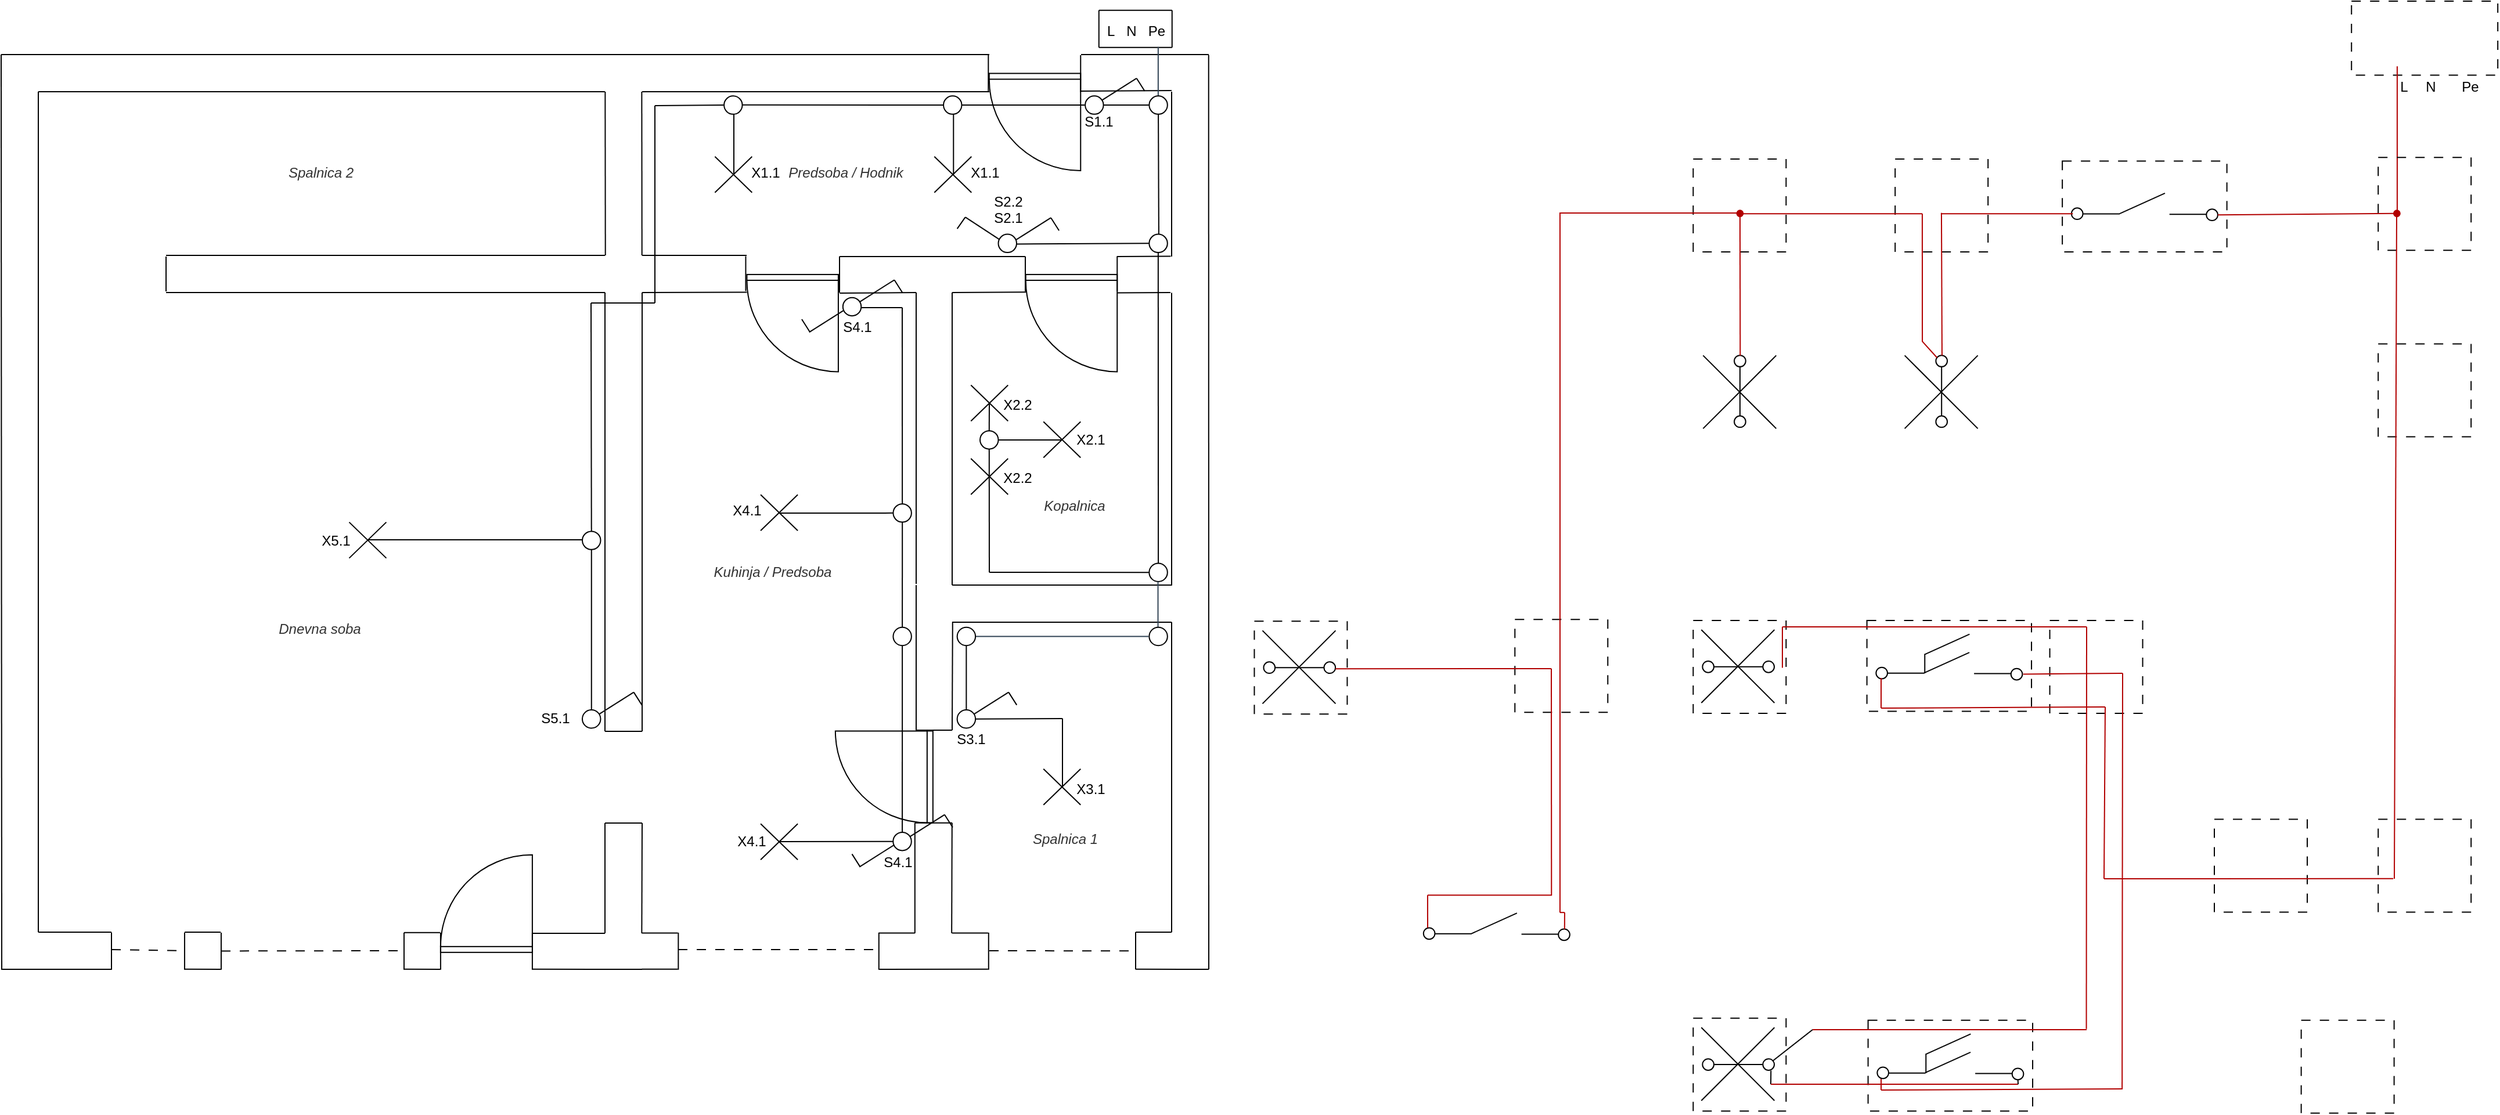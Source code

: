 <mxfile version="26.1.1">
  <diagram name="Page-1" id="tku49OuCzhKwU1QaGcV9">
    <mxGraphModel dx="989" dy="509" grid="1" gridSize="3.937" guides="0" tooltips="1" connect="0" arrows="0" fold="1" page="1" pageScale="1" pageWidth="1100" pageHeight="850" math="0" shadow="0">
      <root>
        <mxCell id="0" />
        <mxCell id="1" parent="0" />
        <mxCell id="hcu42MWMu21QGXRU8vSe-12" value="" style="whiteSpace=wrap;html=1;aspect=fixed;fillColor=none;dashed=1;dashPattern=8 8;" parent="1" vertex="1">
          <mxGeometry x="1488.184" y="136.014" width="80" height="80" as="geometry" />
        </mxCell>
        <mxCell id="xmqlbfc2DlfYGe71Y-Ob-2" value="" style="endArrow=none;html=1;rounded=0;" parent="1" edge="1">
          <mxGeometry width="50" height="50" relative="1" as="geometry">
            <mxPoint x="882" y="78" as="sourcePoint" />
            <mxPoint x="583" y="78" as="targetPoint" />
          </mxGeometry>
        </mxCell>
        <mxCell id="xmqlbfc2DlfYGe71Y-Ob-3" value="" style="endArrow=none;html=1;rounded=0;entryX=1.007;entryY=0.182;entryDx=0;entryDy=0;entryPerimeter=0;" parent="1" edge="1">
          <mxGeometry width="50" height="50" relative="1" as="geometry">
            <mxPoint x="1039" y="77" as="sourcePoint" />
            <mxPoint x="960.631" y="77.466" as="targetPoint" />
          </mxGeometry>
        </mxCell>
        <mxCell id="xmqlbfc2DlfYGe71Y-Ob-5" value="" style="verticalLabelPosition=bottom;html=1;verticalAlign=top;align=center;shape=mxgraph.floorplan.doorRight;aspect=fixed;" parent="1" vertex="1">
          <mxGeometry x="881.89" y="62.24" width="78.74" height="83.66" as="geometry" />
        </mxCell>
        <mxCell id="xmqlbfc2DlfYGe71Y-Ob-8" value="" style="endArrow=none;html=1;rounded=0;" parent="1" edge="1">
          <mxGeometry width="50" height="50" relative="1" as="geometry">
            <mxPoint x="63" y="802" as="sourcePoint" />
            <mxPoint x="63" y="78" as="targetPoint" />
          </mxGeometry>
        </mxCell>
        <mxCell id="xmqlbfc2DlfYGe71Y-Ob-9" value="" style="endArrow=none;html=1;rounded=0;" parent="1" edge="1">
          <mxGeometry width="50" height="50" relative="1" as="geometry">
            <mxPoint x="126" y="802" as="sourcePoint" />
            <mxPoint x="63" y="802" as="targetPoint" />
          </mxGeometry>
        </mxCell>
        <mxCell id="xmqlbfc2DlfYGe71Y-Ob-14" value="" style="endArrow=none;html=1;rounded=0;" parent="1" edge="1">
          <mxGeometry width="50" height="50" relative="1" as="geometry">
            <mxPoint x="188.98" y="802" as="sourcePoint" />
            <mxPoint x="220" y="802" as="targetPoint" />
          </mxGeometry>
        </mxCell>
        <mxCell id="xmqlbfc2DlfYGe71Y-Ob-15" value="" style="endArrow=none;html=1;rounded=0;" parent="1" edge="1">
          <mxGeometry width="50" height="50" relative="1" as="geometry">
            <mxPoint x="377.957" y="802.397" as="sourcePoint" />
            <mxPoint x="408.977" y="802.397" as="targetPoint" />
          </mxGeometry>
        </mxCell>
        <mxCell id="xmqlbfc2DlfYGe71Y-Ob-16" value="" style="endArrow=none;html=1;rounded=0;" parent="1" edge="1">
          <mxGeometry width="50" height="50" relative="1" as="geometry">
            <mxPoint x="488" y="803" as="sourcePoint" />
            <mxPoint x="551" y="803" as="targetPoint" />
          </mxGeometry>
        </mxCell>
        <mxCell id="xmqlbfc2DlfYGe71Y-Ob-17" value="" style="endArrow=none;html=1;rounded=0;" parent="1" edge="1">
          <mxGeometry width="50" height="50" relative="1" as="geometry">
            <mxPoint x="582.681" y="802.791" as="sourcePoint" />
            <mxPoint x="613.701" y="802.791" as="targetPoint" />
          </mxGeometry>
        </mxCell>
        <mxCell id="xmqlbfc2DlfYGe71Y-Ob-20" value="" style="endArrow=none;html=1;rounded=0;" parent="1" edge="1">
          <mxGeometry width="50" height="50" relative="1" as="geometry">
            <mxPoint x="786.895" y="802.785" as="sourcePoint" />
            <mxPoint x="817.915" y="802.785" as="targetPoint" />
          </mxGeometry>
        </mxCell>
        <mxCell id="xmqlbfc2DlfYGe71Y-Ob-21" value="" style="endArrow=none;html=1;rounded=0;" parent="1" edge="1">
          <mxGeometry width="50" height="50" relative="1" as="geometry">
            <mxPoint x="1008" y="802" as="sourcePoint" />
            <mxPoint x="1039" y="802" as="targetPoint" />
          </mxGeometry>
        </mxCell>
        <mxCell id="xmqlbfc2DlfYGe71Y-Ob-24" value="" style="verticalLabelPosition=bottom;html=1;verticalAlign=top;align=center;shape=mxgraph.floorplan.doorLeft;aspect=fixed;rotation=-180;" parent="1" vertex="1">
          <mxGeometry x="409.45" y="735.47" width="79" height="83.94" as="geometry" />
        </mxCell>
        <mxCell id="xmqlbfc2DlfYGe71Y-Ob-25" value="" style="endArrow=none;html=1;rounded=0;" parent="1" edge="1">
          <mxGeometry width="50" height="50" relative="1" as="geometry">
            <mxPoint x="849.892" y="802.792" as="sourcePoint" />
            <mxPoint x="880.912" y="802.792" as="targetPoint" />
          </mxGeometry>
        </mxCell>
        <mxCell id="xmqlbfc2DlfYGe71Y-Ob-26" value="" style="endArrow=none;html=1;rounded=0;" parent="1" edge="1">
          <mxGeometry width="50" height="50" relative="1" as="geometry">
            <mxPoint x="1039" y="220" as="sourcePoint" />
            <mxPoint x="1039" y="78" as="targetPoint" />
          </mxGeometry>
        </mxCell>
        <mxCell id="xmqlbfc2DlfYGe71Y-Ob-27" value="" style="endArrow=none;html=1;rounded=0;" parent="1" edge="1">
          <mxGeometry width="50" height="50" relative="1" as="geometry">
            <mxPoint x="882" y="46" as="sourcePoint" />
            <mxPoint x="31" y="46" as="targetPoint" />
          </mxGeometry>
        </mxCell>
        <mxCell id="xmqlbfc2DlfYGe71Y-Ob-28" value="" style="endArrow=none;html=1;rounded=0;" parent="1" edge="1">
          <mxGeometry width="50" height="50" relative="1" as="geometry">
            <mxPoint x="1071" y="46" as="sourcePoint" />
            <mxPoint x="961" y="46" as="targetPoint" />
          </mxGeometry>
        </mxCell>
        <mxCell id="xmqlbfc2DlfYGe71Y-Ob-29" value="" style="endArrow=none;html=1;rounded=0;" parent="1" edge="1">
          <mxGeometry width="50" height="50" relative="1" as="geometry">
            <mxPoint x="1071" y="834" as="sourcePoint" />
            <mxPoint x="1070.867" y="46.497" as="targetPoint" />
          </mxGeometry>
        </mxCell>
        <mxCell id="xmqlbfc2DlfYGe71Y-Ob-31" value="" style="endArrow=none;html=1;rounded=0;" parent="1" edge="1">
          <mxGeometry width="50" height="50" relative="1" as="geometry">
            <mxPoint x="31.497" y="833.487" as="sourcePoint" />
            <mxPoint x="31" y="46" as="targetPoint" />
          </mxGeometry>
        </mxCell>
        <mxCell id="xmqlbfc2DlfYGe71Y-Ob-32" value="" style="endArrow=none;html=1;rounded=0;" parent="1" edge="1">
          <mxGeometry width="50" height="50" relative="1" as="geometry">
            <mxPoint x="31" y="834" as="sourcePoint" />
            <mxPoint x="126" y="834" as="targetPoint" />
          </mxGeometry>
        </mxCell>
        <mxCell id="xmqlbfc2DlfYGe71Y-Ob-33" value="" style="endArrow=none;html=1;rounded=0;" parent="1" edge="1">
          <mxGeometry width="50" height="50" relative="1" as="geometry">
            <mxPoint x="188.977" y="833.897" as="sourcePoint" />
            <mxPoint x="220" y="834" as="targetPoint" />
          </mxGeometry>
        </mxCell>
        <mxCell id="xmqlbfc2DlfYGe71Y-Ob-34" value="" style="endArrow=none;html=1;rounded=0;" parent="1" edge="1">
          <mxGeometry width="50" height="50" relative="1" as="geometry">
            <mxPoint x="377.954" y="833.894" as="sourcePoint" />
            <mxPoint x="409" y="834" as="targetPoint" />
          </mxGeometry>
        </mxCell>
        <mxCell id="xmqlbfc2DlfYGe71Y-Ob-35" value="" style="endArrow=none;html=1;rounded=0;" parent="1" edge="1">
          <mxGeometry width="50" height="50" relative="1" as="geometry">
            <mxPoint x="488.451" y="833.891" as="sourcePoint" />
            <mxPoint x="583" y="834" as="targetPoint" />
          </mxGeometry>
        </mxCell>
        <mxCell id="xmqlbfc2DlfYGe71Y-Ob-36" value="" style="endArrow=none;html=1;rounded=0;" parent="1" edge="1">
          <mxGeometry width="50" height="50" relative="1" as="geometry">
            <mxPoint x="582.678" y="833.898" as="sourcePoint" />
            <mxPoint x="613.698" y="833.898" as="targetPoint" />
          </mxGeometry>
        </mxCell>
        <mxCell id="xmqlbfc2DlfYGe71Y-Ob-39" value="" style="endArrow=none;html=1;rounded=0;" parent="1" edge="1">
          <mxGeometry width="50" height="50" relative="1" as="geometry">
            <mxPoint x="787" y="834" as="sourcePoint" />
            <mxPoint x="880.909" y="833.899" as="targetPoint" />
          </mxGeometry>
        </mxCell>
        <mxCell id="xmqlbfc2DlfYGe71Y-Ob-40" value="" style="endArrow=none;html=1;rounded=0;" parent="1" edge="1">
          <mxGeometry width="50" height="50" relative="1" as="geometry">
            <mxPoint x="1007.877" y="833.897" as="sourcePoint" />
            <mxPoint x="1071" y="834" as="targetPoint" />
          </mxGeometry>
        </mxCell>
        <mxCell id="xmqlbfc2DlfYGe71Y-Ob-41" value="" style="endArrow=none;html=1;rounded=0;" parent="1" edge="1">
          <mxGeometry width="50" height="50" relative="1" as="geometry">
            <mxPoint x="1008" y="834" as="sourcePoint" />
            <mxPoint x="1008" y="802" as="targetPoint" />
          </mxGeometry>
        </mxCell>
        <mxCell id="xmqlbfc2DlfYGe71Y-Ob-42" value="" style="endArrow=none;html=1;rounded=0;" parent="1" edge="1">
          <mxGeometry width="50" height="50" relative="1" as="geometry">
            <mxPoint x="881.387" y="834.397" as="sourcePoint" />
            <mxPoint x="881.387" y="802.397" as="targetPoint" />
          </mxGeometry>
        </mxCell>
        <mxCell id="xmqlbfc2DlfYGe71Y-Ob-46" value="" style="endArrow=none;html=1;rounded=0;" parent="1" edge="1">
          <mxGeometry width="50" height="50" relative="1" as="geometry">
            <mxPoint x="786.895" y="834.395" as="sourcePoint" />
            <mxPoint x="786.895" y="802.395" as="targetPoint" />
          </mxGeometry>
        </mxCell>
        <mxCell id="xmqlbfc2DlfYGe71Y-Ob-49" value="" style="endArrow=none;html=1;rounded=0;" parent="1" edge="1">
          <mxGeometry width="50" height="50" relative="1" as="geometry">
            <mxPoint x="582.679" y="802.899" as="sourcePoint" />
            <mxPoint x="583" y="708" as="targetPoint" />
          </mxGeometry>
        </mxCell>
        <mxCell id="xmqlbfc2DlfYGe71Y-Ob-50" value="" style="endArrow=none;html=1;rounded=0;" parent="1" edge="1">
          <mxGeometry width="50" height="50" relative="1" as="geometry">
            <mxPoint x="550.996" y="802.906" as="sourcePoint" />
            <mxPoint x="551" y="708" as="targetPoint" />
          </mxGeometry>
        </mxCell>
        <mxCell id="xmqlbfc2DlfYGe71Y-Ob-51" value="" style="endArrow=none;html=1;rounded=0;" parent="1" edge="1">
          <mxGeometry width="50" height="50" relative="1" as="geometry">
            <mxPoint x="614.173" y="834.403" as="sourcePoint" />
            <mxPoint x="614.173" y="802.403" as="targetPoint" />
          </mxGeometry>
        </mxCell>
        <mxCell id="xmqlbfc2DlfYGe71Y-Ob-52" value="" style="endArrow=none;html=1;rounded=0;" parent="1" edge="1">
          <mxGeometry width="50" height="50" relative="1" as="geometry">
            <mxPoint x="488.45" y="834.4" as="sourcePoint" />
            <mxPoint x="488.45" y="802.4" as="targetPoint" />
          </mxGeometry>
        </mxCell>
        <mxCell id="xmqlbfc2DlfYGe71Y-Ob-53" value="" style="endArrow=none;html=1;rounded=0;" parent="1" edge="1">
          <mxGeometry width="50" height="50" relative="1" as="geometry">
            <mxPoint x="409.447" y="834.397" as="sourcePoint" />
            <mxPoint x="409.447" y="802.397" as="targetPoint" />
          </mxGeometry>
        </mxCell>
        <mxCell id="xmqlbfc2DlfYGe71Y-Ob-54" value="" style="endArrow=none;html=1;rounded=0;" parent="1" edge="1">
          <mxGeometry width="50" height="50" relative="1" as="geometry">
            <mxPoint x="377.954" y="834.404" as="sourcePoint" />
            <mxPoint x="377.954" y="802.404" as="targetPoint" />
          </mxGeometry>
        </mxCell>
        <mxCell id="xmqlbfc2DlfYGe71Y-Ob-55" value="" style="endArrow=none;html=1;rounded=0;" parent="1" edge="1">
          <mxGeometry width="50" height="50" relative="1" as="geometry">
            <mxPoint x="220.471" y="834.401" as="sourcePoint" />
            <mxPoint x="220.471" y="802.401" as="targetPoint" />
          </mxGeometry>
        </mxCell>
        <mxCell id="xmqlbfc2DlfYGe71Y-Ob-56" value="" style="endArrow=none;html=1;rounded=0;" parent="1" edge="1">
          <mxGeometry width="50" height="50" relative="1" as="geometry">
            <mxPoint x="125.988" y="834.398" as="sourcePoint" />
            <mxPoint x="125.988" y="802.398" as="targetPoint" />
          </mxGeometry>
        </mxCell>
        <mxCell id="xmqlbfc2DlfYGe71Y-Ob-57" value="" style="endArrow=none;html=1;rounded=0;" parent="1" edge="1">
          <mxGeometry width="50" height="50" relative="1" as="geometry">
            <mxPoint x="188.975" y="834.395" as="sourcePoint" />
            <mxPoint x="188.975" y="802.395" as="targetPoint" />
          </mxGeometry>
        </mxCell>
        <mxCell id="xmqlbfc2DlfYGe71Y-Ob-58" value="" style="endArrow=none;html=1;rounded=0;" parent="1" edge="1">
          <mxGeometry width="50" height="50" relative="1" as="geometry">
            <mxPoint x="881.172" y="78.492" as="sourcePoint" />
            <mxPoint x="881.172" y="46.492" as="targetPoint" />
          </mxGeometry>
        </mxCell>
        <mxCell id="xmqlbfc2DlfYGe71Y-Ob-59" value="" style="endArrow=none;html=1;rounded=0;" parent="1" edge="1">
          <mxGeometry width="50" height="50" relative="1" as="geometry">
            <mxPoint x="960.629" y="78.499" as="sourcePoint" />
            <mxPoint x="960.629" y="46.499" as="targetPoint" />
          </mxGeometry>
        </mxCell>
        <mxCell id="xmqlbfc2DlfYGe71Y-Ob-60" value="" style="endArrow=none;html=1;rounded=0;" parent="1" edge="1">
          <mxGeometry width="50" height="50" relative="1" as="geometry">
            <mxPoint x="1039" y="503.41" as="sourcePoint" />
            <mxPoint x="1039" y="251.22" as="targetPoint" />
          </mxGeometry>
        </mxCell>
        <mxCell id="xmqlbfc2DlfYGe71Y-Ob-61" value="" style="endArrow=none;html=1;rounded=0;" parent="1" edge="1">
          <mxGeometry width="50" height="50" relative="1" as="geometry">
            <mxPoint x="1039" y="802" as="sourcePoint" />
            <mxPoint x="1039" y="535" as="targetPoint" />
          </mxGeometry>
        </mxCell>
        <mxCell id="xmqlbfc2DlfYGe71Y-Ob-64" value="" style="verticalLabelPosition=bottom;html=1;verticalAlign=top;align=center;shape=mxgraph.floorplan.doorRight;aspect=fixed;" parent="1" vertex="1">
          <mxGeometry x="673.227" y="235.467" width="78.74" height="83.66" as="geometry" />
        </mxCell>
        <mxCell id="xmqlbfc2DlfYGe71Y-Ob-66" value="" style="endArrow=none;html=1;rounded=0;dashed=1;dashPattern=8 8;" parent="1" edge="1">
          <mxGeometry width="50" height="50" relative="1" as="geometry">
            <mxPoint x="126" y="817" as="sourcePoint" />
            <mxPoint x="189" y="818" as="targetPoint" />
          </mxGeometry>
        </mxCell>
        <mxCell id="xmqlbfc2DlfYGe71Y-Ob-68" value="" style="endArrow=none;html=1;rounded=0;dashed=1;dashPattern=8 8;" parent="1" edge="1">
          <mxGeometry width="50" height="50" relative="1" as="geometry">
            <mxPoint x="614" y="817" as="sourcePoint" />
            <mxPoint x="787" y="817" as="targetPoint" />
          </mxGeometry>
        </mxCell>
        <mxCell id="xmqlbfc2DlfYGe71Y-Ob-69" value="" style="endArrow=none;html=1;rounded=0;dashed=1;dashPattern=8 8;" parent="1" edge="1">
          <mxGeometry width="50" height="50" relative="1" as="geometry">
            <mxPoint x="882" y="818" as="sourcePoint" />
            <mxPoint x="1009.147" y="818.147" as="targetPoint" />
          </mxGeometry>
        </mxCell>
        <mxCell id="xmqlbfc2DlfYGe71Y-Ob-70" value="" style="endArrow=none;html=1;rounded=0;dashed=1;dashPattern=8 8;" parent="1" edge="1">
          <mxGeometry width="50" height="50" relative="1" as="geometry">
            <mxPoint x="220.474" y="818.214" as="sourcePoint" />
            <mxPoint x="378" y="818" as="targetPoint" />
          </mxGeometry>
        </mxCell>
        <mxCell id="xmqlbfc2DlfYGe71Y-Ob-71" value="" style="endArrow=none;html=1;rounded=0;" parent="1" edge="1">
          <mxGeometry width="50" height="50" relative="1" as="geometry">
            <mxPoint x="551" y="708" as="sourcePoint" />
            <mxPoint x="583" y="708" as="targetPoint" />
          </mxGeometry>
        </mxCell>
        <mxCell id="xmqlbfc2DlfYGe71Y-Ob-78" value="" style="endArrow=none;html=1;rounded=0;" parent="1" edge="1">
          <mxGeometry width="50" height="50" relative="1" as="geometry">
            <mxPoint x="849.583" y="802.813" as="sourcePoint" />
            <mxPoint x="849.904" y="707.914" as="targetPoint" />
          </mxGeometry>
        </mxCell>
        <mxCell id="xmqlbfc2DlfYGe71Y-Ob-79" value="" style="endArrow=none;html=1;rounded=0;" parent="1" edge="1">
          <mxGeometry width="50" height="50" relative="1" as="geometry">
            <mxPoint x="817.9" y="802.82" as="sourcePoint" />
            <mxPoint x="817.904" y="707.914" as="targetPoint" />
          </mxGeometry>
        </mxCell>
        <mxCell id="xmqlbfc2DlfYGe71Y-Ob-80" value="" style="endArrow=none;html=1;rounded=0;" parent="1" edge="1">
          <mxGeometry width="50" height="50" relative="1" as="geometry">
            <mxPoint x="817.904" y="707.914" as="sourcePoint" />
            <mxPoint x="849.904" y="707.914" as="targetPoint" />
          </mxGeometry>
        </mxCell>
        <mxCell id="ck6R9Khf7Q6aw8fofzaR-2" value="" style="endArrow=none;html=1;rounded=0;exitX=1;exitY=0.047;exitDx=0;exitDy=0;exitPerimeter=0;" parent="1" edge="1">
          <mxGeometry width="50" height="50" relative="1" as="geometry">
            <mxPoint x="752.964" y="220.004" as="sourcePoint" />
            <mxPoint x="913" y="220" as="targetPoint" />
          </mxGeometry>
        </mxCell>
        <mxCell id="ck6R9Khf7Q6aw8fofzaR-3" value="" style="endArrow=none;html=1;rounded=0;" parent="1" edge="1">
          <mxGeometry width="50" height="50" relative="1" as="geometry">
            <mxPoint x="753" y="251" as="sourcePoint" />
            <mxPoint x="753" y="220" as="targetPoint" />
          </mxGeometry>
        </mxCell>
        <mxCell id="ck6R9Khf7Q6aw8fofzaR-6" value="" style="endArrow=none;html=1;rounded=0;exitX=-0.004;exitY=0.172;exitDx=0;exitDy=0;exitPerimeter=0;" parent="1" source="ck6R9Khf7Q6aw8fofzaR-9" edge="1">
          <mxGeometry width="50" height="50" relative="1" as="geometry">
            <mxPoint x="819" y="625" as="sourcePoint" />
            <mxPoint x="819" y="503" as="targetPoint" />
          </mxGeometry>
        </mxCell>
        <mxCell id="ck6R9Khf7Q6aw8fofzaR-7" value="" style="endArrow=none;html=1;rounded=0;" parent="1" edge="1">
          <mxGeometry width="50" height="50" relative="1" as="geometry">
            <mxPoint x="850" y="535" as="sourcePoint" />
            <mxPoint x="1039" y="535" as="targetPoint" />
          </mxGeometry>
        </mxCell>
        <mxCell id="ck6R9Khf7Q6aw8fofzaR-8" value="" style="endArrow=none;html=1;rounded=0;" parent="1" edge="1">
          <mxGeometry width="50" height="50" relative="1" as="geometry">
            <mxPoint x="850" y="628" as="sourcePoint" />
            <mxPoint x="850.397" y="534.687" as="targetPoint" />
          </mxGeometry>
        </mxCell>
        <mxCell id="ck6R9Khf7Q6aw8fofzaR-9" value="" style="verticalLabelPosition=bottom;html=1;verticalAlign=top;align=center;shape=mxgraph.floorplan.doorLeft;aspect=fixed;rotation=90;" parent="1" vertex="1">
          <mxGeometry x="751.967" y="626.237" width="79" height="83.94" as="geometry" />
        </mxCell>
        <mxCell id="ck6R9Khf7Q6aw8fofzaR-10" value="" style="endArrow=none;html=1;rounded=0;" parent="1" edge="1">
          <mxGeometry width="50" height="50" relative="1" as="geometry">
            <mxPoint x="819" y="628" as="sourcePoint" />
            <mxPoint x="850" y="628" as="targetPoint" />
          </mxGeometry>
        </mxCell>
        <mxCell id="ck6R9Khf7Q6aw8fofzaR-11" value="" style="endArrow=none;html=1;rounded=0;" parent="1" edge="1">
          <mxGeometry width="50" height="50" relative="1" as="geometry">
            <mxPoint x="850" y="503" as="sourcePoint" />
            <mxPoint x="1039" y="503" as="targetPoint" />
          </mxGeometry>
        </mxCell>
        <mxCell id="ck6R9Khf7Q6aw8fofzaR-12" value="" style="endArrow=none;html=1;rounded=0;" parent="1" edge="1">
          <mxGeometry width="50" height="50" relative="1" as="geometry">
            <mxPoint x="819" y="502" as="sourcePoint" />
            <mxPoint x="819" y="251" as="targetPoint" />
          </mxGeometry>
        </mxCell>
        <mxCell id="ck6R9Khf7Q6aw8fofzaR-13" value="" style="endArrow=none;html=1;rounded=0;" parent="1" edge="1">
          <mxGeometry width="50" height="50" relative="1" as="geometry">
            <mxPoint x="850" y="503" as="sourcePoint" />
            <mxPoint x="850" y="251" as="targetPoint" />
          </mxGeometry>
        </mxCell>
        <mxCell id="ck6R9Khf7Q6aw8fofzaR-14" value="" style="endArrow=none;html=1;rounded=0;exitX=1.014;exitY=0.192;exitDx=0;exitDy=0;exitPerimeter=0;" parent="1" source="xmqlbfc2DlfYGe71Y-Ob-64" edge="1">
          <mxGeometry width="50" height="50" relative="1" as="geometry">
            <mxPoint x="752" y="254" as="sourcePoint" />
            <mxPoint x="819" y="251" as="targetPoint" />
          </mxGeometry>
        </mxCell>
        <mxCell id="ck6R9Khf7Q6aw8fofzaR-15" value="" style="endArrow=none;html=1;rounded=0;" parent="1" edge="1">
          <mxGeometry width="50" height="50" relative="1" as="geometry">
            <mxPoint x="992" y="220" as="sourcePoint" />
            <mxPoint x="1038.19" y="219.72" as="targetPoint" />
          </mxGeometry>
        </mxCell>
        <mxCell id="ck6R9Khf7Q6aw8fofzaR-16" value="" style="verticalLabelPosition=bottom;html=1;verticalAlign=top;align=center;shape=mxgraph.floorplan.doorRight;aspect=fixed;" parent="1" vertex="1">
          <mxGeometry x="913.387" y="235.467" width="78.74" height="83.66" as="geometry" />
        </mxCell>
        <mxCell id="ck6R9Khf7Q6aw8fofzaR-17" value="" style="endArrow=none;html=1;rounded=0;exitX=1.002;exitY=0.188;exitDx=0;exitDy=0;exitPerimeter=0;" parent="1" source="ck6R9Khf7Q6aw8fofzaR-16" edge="1">
          <mxGeometry width="50" height="50" relative="1" as="geometry">
            <mxPoint x="988" y="301" as="sourcePoint" />
            <mxPoint x="1038" y="251" as="targetPoint" />
          </mxGeometry>
        </mxCell>
        <mxCell id="ck6R9Khf7Q6aw8fofzaR-18" value="" style="endArrow=none;html=1;rounded=0;entryX=0.004;entryY=0.181;entryDx=0;entryDy=0;entryPerimeter=0;" parent="1" target="ck6R9Khf7Q6aw8fofzaR-16" edge="1">
          <mxGeometry width="50" height="50" relative="1" as="geometry">
            <mxPoint x="850" y="251" as="sourcePoint" />
            <mxPoint x="900" y="200" as="targetPoint" />
          </mxGeometry>
        </mxCell>
        <mxCell id="ck6R9Khf7Q6aw8fofzaR-19" value="" style="endArrow=none;html=1;rounded=0;" parent="1" edge="1">
          <mxGeometry width="50" height="50" relative="1" as="geometry">
            <mxPoint x="913" y="250" as="sourcePoint" />
            <mxPoint x="913" y="220" as="targetPoint" />
          </mxGeometry>
        </mxCell>
        <mxCell id="ck6R9Khf7Q6aw8fofzaR-20" value="" style="endArrow=none;html=1;rounded=0;" parent="1" edge="1">
          <mxGeometry width="50" height="50" relative="1" as="geometry">
            <mxPoint x="992.127" y="249.727" as="sourcePoint" />
            <mxPoint x="992.127" y="219.727" as="targetPoint" />
          </mxGeometry>
        </mxCell>
        <mxCell id="ck6R9Khf7Q6aw8fofzaR-28" value="" style="endArrow=none;html=1;rounded=0;" parent="1" edge="1">
          <mxGeometry width="50" height="50" relative="1" as="geometry">
            <mxPoint x="551" y="629" as="sourcePoint" />
            <mxPoint x="551" y="251" as="targetPoint" />
          </mxGeometry>
        </mxCell>
        <mxCell id="ck6R9Khf7Q6aw8fofzaR-29" value="" style="endArrow=none;html=1;rounded=0;" parent="1" edge="1">
          <mxGeometry width="50" height="50" relative="1" as="geometry">
            <mxPoint x="583" y="629" as="sourcePoint" />
            <mxPoint x="583" y="251" as="targetPoint" />
          </mxGeometry>
        </mxCell>
        <mxCell id="ck6R9Khf7Q6aw8fofzaR-30" value="" style="endArrow=none;html=1;rounded=0;" parent="1" edge="1">
          <mxGeometry width="50" height="50" relative="1" as="geometry">
            <mxPoint x="173" y="251" as="sourcePoint" />
            <mxPoint x="551" y="251" as="targetPoint" />
          </mxGeometry>
        </mxCell>
        <mxCell id="ck6R9Khf7Q6aw8fofzaR-31" value="" style="endArrow=none;html=1;rounded=0;entryX=0.004;entryY=0.181;entryDx=0;entryDy=0;entryPerimeter=0;" parent="1" edge="1">
          <mxGeometry width="50" height="50" relative="1" as="geometry">
            <mxPoint x="583" y="251" as="sourcePoint" />
            <mxPoint x="673.227" y="250.727" as="targetPoint" />
          </mxGeometry>
        </mxCell>
        <mxCell id="ck6R9Khf7Q6aw8fofzaR-32" value="" style="endArrow=none;html=1;rounded=0;" parent="1" edge="1">
          <mxGeometry width="50" height="50" relative="1" as="geometry">
            <mxPoint x="672.227" y="249.727" as="sourcePoint" />
            <mxPoint x="672.227" y="219.727" as="targetPoint" />
          </mxGeometry>
        </mxCell>
        <mxCell id="ck6R9Khf7Q6aw8fofzaR-33" value="" style="endArrow=none;html=1;rounded=0;" parent="1" edge="1">
          <mxGeometry width="50" height="50" relative="1" as="geometry">
            <mxPoint x="551" y="629" as="sourcePoint" />
            <mxPoint x="583" y="629" as="targetPoint" />
          </mxGeometry>
        </mxCell>
        <mxCell id="ck6R9Khf7Q6aw8fofzaR-34" value="" style="endArrow=none;html=1;rounded=0;" parent="1" edge="1">
          <mxGeometry width="50" height="50" relative="1" as="geometry">
            <mxPoint x="173" y="250" as="sourcePoint" />
            <mxPoint x="173" y="220" as="targetPoint" />
          </mxGeometry>
        </mxCell>
        <mxCell id="ck6R9Khf7Q6aw8fofzaR-35" value="" style="endArrow=none;html=1;rounded=0;" parent="1" edge="1">
          <mxGeometry width="50" height="50" relative="1" as="geometry">
            <mxPoint x="173" y="219" as="sourcePoint" />
            <mxPoint x="551" y="219" as="targetPoint" />
          </mxGeometry>
        </mxCell>
        <mxCell id="ck6R9Khf7Q6aw8fofzaR-36" value="" style="endArrow=none;html=1;rounded=0;" parent="1" edge="1">
          <mxGeometry width="50" height="50" relative="1" as="geometry">
            <mxPoint x="582.86" y="219" as="sourcePoint" />
            <mxPoint x="582.68" y="78" as="targetPoint" />
          </mxGeometry>
        </mxCell>
        <mxCell id="ck6R9Khf7Q6aw8fofzaR-37" value="" style="endArrow=none;html=1;rounded=0;" parent="1" edge="1">
          <mxGeometry width="50" height="50" relative="1" as="geometry">
            <mxPoint x="551.357" y="218.987" as="sourcePoint" />
            <mxPoint x="551.177" y="77.987" as="targetPoint" />
          </mxGeometry>
        </mxCell>
        <mxCell id="ck6R9Khf7Q6aw8fofzaR-38" value="" style="endArrow=none;html=1;rounded=0;" parent="1" edge="1">
          <mxGeometry width="50" height="50" relative="1" as="geometry">
            <mxPoint x="583" y="219" as="sourcePoint" />
            <mxPoint x="673" y="219" as="targetPoint" />
          </mxGeometry>
        </mxCell>
        <mxCell id="ck6R9Khf7Q6aw8fofzaR-39" value="" style="endArrow=none;html=1;rounded=0;" parent="1" edge="1">
          <mxGeometry width="50" height="50" relative="1" as="geometry">
            <mxPoint x="550.967" y="77.987" as="sourcePoint" />
            <mxPoint x="63" y="78" as="targetPoint" />
          </mxGeometry>
        </mxCell>
        <mxCell id="ck6R9Khf7Q6aw8fofzaR-43" value="" style="endArrow=none;html=1;rounded=0;" parent="1" edge="1">
          <mxGeometry width="50" height="50" relative="1" as="geometry">
            <mxPoint x="976.38" y="7.87" as="sourcePoint" />
            <mxPoint x="1039.38" y="7.87" as="targetPoint" />
          </mxGeometry>
        </mxCell>
        <mxCell id="ck6R9Khf7Q6aw8fofzaR-44" value="" style="endArrow=none;html=1;rounded=0;" parent="1" edge="1">
          <mxGeometry width="50" height="50" relative="1" as="geometry">
            <mxPoint x="976.38" y="39.87" as="sourcePoint" />
            <mxPoint x="1039.38" y="39.87" as="targetPoint" />
          </mxGeometry>
        </mxCell>
        <mxCell id="ck6R9Khf7Q6aw8fofzaR-45" value="" style="endArrow=none;html=1;rounded=0;" parent="1" edge="1">
          <mxGeometry width="50" height="50" relative="1" as="geometry">
            <mxPoint x="976.38" y="39.87" as="sourcePoint" />
            <mxPoint x="976.38" y="7.87" as="targetPoint" />
          </mxGeometry>
        </mxCell>
        <mxCell id="ck6R9Khf7Q6aw8fofzaR-46" value="" style="endArrow=none;html=1;rounded=0;" parent="1" edge="1">
          <mxGeometry width="50" height="50" relative="1" as="geometry">
            <mxPoint x="1039.38" y="39.87" as="sourcePoint" />
            <mxPoint x="1039.38" y="7.87" as="targetPoint" />
          </mxGeometry>
        </mxCell>
        <mxCell id="ck6R9Khf7Q6aw8fofzaR-47" value="L&amp;nbsp; &amp;nbsp;N&amp;nbsp; &amp;nbsp;Pe" style="text;html=1;align=center;verticalAlign=middle;resizable=0;points=[];autosize=1;strokeColor=none;fillColor=none;" parent="1" vertex="1">
          <mxGeometry x="972.187" y="11.811" width="70.866" height="27.559" as="geometry" />
        </mxCell>
        <mxCell id="ck6R9Khf7Q6aw8fofzaR-53" value="" style="endArrow=none;html=1;rounded=0;fillColor=#647687;strokeColor=#314354;" parent="1" edge="1">
          <mxGeometry width="50" height="50" relative="1" as="geometry">
            <mxPoint x="1027.43" y="86.37" as="sourcePoint" />
            <mxPoint x="1027.43" y="39.37" as="targetPoint" />
          </mxGeometry>
        </mxCell>
        <mxCell id="ck6R9Khf7Q6aw8fofzaR-54" value="" style="ellipse;whiteSpace=wrap;html=1;aspect=fixed;" parent="1" vertex="1">
          <mxGeometry x="1019.68" y="81.68" width="15.74" height="15.74" as="geometry" />
        </mxCell>
        <mxCell id="ck6R9Khf7Q6aw8fofzaR-56" value="" style="endArrow=none;html=1;rounded=0;entryX=0.5;entryY=1;entryDx=0;entryDy=0;" parent="1" target="ck6R9Khf7Q6aw8fofzaR-54" edge="1">
          <mxGeometry width="50" height="50" relative="1" as="geometry">
            <mxPoint x="1028" y="213" as="sourcePoint" />
            <mxPoint x="1027.497" y="97.417" as="targetPoint" />
          </mxGeometry>
        </mxCell>
        <mxCell id="ck6R9Khf7Q6aw8fofzaR-57" value="" style="ellipse;whiteSpace=wrap;html=1;aspect=fixed;" parent="1" vertex="1">
          <mxGeometry x="1019.677" y="200.787" width="15.74" height="15.74" as="geometry" />
        </mxCell>
        <mxCell id="ck6R9Khf7Q6aw8fofzaR-60" value="" style="endArrow=none;html=1;rounded=0;" parent="1" source="ck6R9Khf7Q6aw8fofzaR-61" edge="1">
          <mxGeometry width="50" height="50" relative="1" as="geometry">
            <mxPoint x="1027" y="492" as="sourcePoint" />
            <mxPoint x="1027.437" y="216.527" as="targetPoint" />
          </mxGeometry>
        </mxCell>
        <mxCell id="ck6R9Khf7Q6aw8fofzaR-62" value="" style="endArrow=none;html=1;rounded=0;" parent="1" target="ck6R9Khf7Q6aw8fofzaR-61" edge="1">
          <mxGeometry width="50" height="50" relative="1" as="geometry">
            <mxPoint x="1027" y="492" as="sourcePoint" />
            <mxPoint x="1027.437" y="216.527" as="targetPoint" />
          </mxGeometry>
        </mxCell>
        <mxCell id="ck6R9Khf7Q6aw8fofzaR-61" value="" style="ellipse;whiteSpace=wrap;html=1;aspect=fixed;" parent="1" vertex="1">
          <mxGeometry x="1019.674" y="484.254" width="15.74" height="15.74" as="geometry" />
        </mxCell>
        <mxCell id="ck6R9Khf7Q6aw8fofzaR-63" value="" style="endArrow=none;html=1;rounded=0;fillColor=#647687;strokeColor=#314354;" parent="1" edge="1">
          <mxGeometry width="50" height="50" relative="1" as="geometry">
            <mxPoint x="1027.267" y="546.997" as="sourcePoint" />
            <mxPoint x="1027.267" y="499.997" as="targetPoint" />
          </mxGeometry>
        </mxCell>
        <mxCell id="ck6R9Khf7Q6aw8fofzaR-64" value="" style="ellipse;whiteSpace=wrap;html=1;aspect=fixed;" parent="1" vertex="1">
          <mxGeometry x="1019.681" y="539.371" width="15.74" height="15.74" as="geometry" />
        </mxCell>
        <mxCell id="ck6R9Khf7Q6aw8fofzaR-65" value="" style="endArrow=none;html=1;rounded=0;fillColor=#647687;strokeColor=#314354;" parent="1" source="ck6R9Khf7Q6aw8fofzaR-67" edge="1">
          <mxGeometry width="50" height="50" relative="1" as="geometry">
            <mxPoint x="858" y="547" as="sourcePoint" />
            <mxPoint x="1019.114" y="547.244" as="targetPoint" />
          </mxGeometry>
        </mxCell>
        <mxCell id="ck6R9Khf7Q6aw8fofzaR-68" value="" style="endArrow=none;html=1;rounded=0;fillColor=#647687;strokeColor=#314354;" parent="1" target="ck6R9Khf7Q6aw8fofzaR-67" edge="1">
          <mxGeometry width="50" height="50" relative="1" as="geometry">
            <mxPoint x="858" y="547" as="sourcePoint" />
            <mxPoint x="1019.114" y="547.244" as="targetPoint" />
          </mxGeometry>
        </mxCell>
        <mxCell id="ck6R9Khf7Q6aw8fofzaR-67" value="" style="ellipse;whiteSpace=wrap;html=1;aspect=fixed;" parent="1" vertex="1">
          <mxGeometry x="854.328" y="539.368" width="15.74" height="15.74" as="geometry" />
        </mxCell>
        <mxCell id="ck6R9Khf7Q6aw8fofzaR-70" value="" style="endArrow=none;html=1;rounded=0;" parent="1" edge="1">
          <mxGeometry width="50" height="50" relative="1" as="geometry">
            <mxPoint x="928.63" y="692.42" as="sourcePoint" />
            <mxPoint x="960.63" y="661.42" as="targetPoint" />
          </mxGeometry>
        </mxCell>
        <mxCell id="ck6R9Khf7Q6aw8fofzaR-71" value="" style="endArrow=none;html=1;rounded=0;" parent="1" edge="1">
          <mxGeometry width="50" height="50" relative="1" as="geometry">
            <mxPoint x="928.63" y="661.42" as="sourcePoint" />
            <mxPoint x="960.63" y="692.42" as="targetPoint" />
          </mxGeometry>
        </mxCell>
        <mxCell id="ck6R9Khf7Q6aw8fofzaR-72" value="" style="endArrow=none;html=1;rounded=0;" parent="1" edge="1">
          <mxGeometry width="50" height="50" relative="1" as="geometry">
            <mxPoint x="928.627" y="393.207" as="sourcePoint" />
            <mxPoint x="960.627" y="362.207" as="targetPoint" />
          </mxGeometry>
        </mxCell>
        <mxCell id="ck6R9Khf7Q6aw8fofzaR-73" value="" style="endArrow=none;html=1;rounded=0;" parent="1" edge="1">
          <mxGeometry width="50" height="50" relative="1" as="geometry">
            <mxPoint x="928.627" y="362.207" as="sourcePoint" />
            <mxPoint x="960.627" y="393.207" as="targetPoint" />
          </mxGeometry>
        </mxCell>
        <mxCell id="ck6R9Khf7Q6aw8fofzaR-76" value="" style="endArrow=none;html=1;rounded=0;" parent="1" edge="1">
          <mxGeometry width="50" height="50" relative="1" as="geometry">
            <mxPoint x="866.141" y="361.711" as="sourcePoint" />
            <mxPoint x="898.141" y="330.711" as="targetPoint" />
          </mxGeometry>
        </mxCell>
        <mxCell id="ck6R9Khf7Q6aw8fofzaR-77" value="" style="endArrow=none;html=1;rounded=0;" parent="1" edge="1">
          <mxGeometry width="50" height="50" relative="1" as="geometry">
            <mxPoint x="866.141" y="330.711" as="sourcePoint" />
            <mxPoint x="898.141" y="361.711" as="targetPoint" />
          </mxGeometry>
        </mxCell>
        <mxCell id="ck6R9Khf7Q6aw8fofzaR-82" value="" style="endArrow=none;html=1;rounded=0;" parent="1" edge="1">
          <mxGeometry width="50" height="50" relative="1" as="geometry">
            <mxPoint x="866.142" y="425.002" as="sourcePoint" />
            <mxPoint x="898.142" y="394.002" as="targetPoint" />
          </mxGeometry>
        </mxCell>
        <mxCell id="ck6R9Khf7Q6aw8fofzaR-83" value="" style="endArrow=none;html=1;rounded=0;" parent="1" edge="1">
          <mxGeometry width="50" height="50" relative="1" as="geometry">
            <mxPoint x="866.142" y="394.002" as="sourcePoint" />
            <mxPoint x="898.142" y="425.002" as="targetPoint" />
          </mxGeometry>
        </mxCell>
        <mxCell id="ck6R9Khf7Q6aw8fofzaR-84" value="" style="endArrow=none;html=1;rounded=0;" parent="1" edge="1">
          <mxGeometry width="50" height="50" relative="1" as="geometry">
            <mxPoint x="685.039" y="739.659" as="sourcePoint" />
            <mxPoint x="717.039" y="708.659" as="targetPoint" />
          </mxGeometry>
        </mxCell>
        <mxCell id="ck6R9Khf7Q6aw8fofzaR-85" value="" style="endArrow=none;html=1;rounded=0;" parent="1" edge="1">
          <mxGeometry width="50" height="50" relative="1" as="geometry">
            <mxPoint x="685.039" y="708.659" as="sourcePoint" />
            <mxPoint x="717.039" y="739.659" as="targetPoint" />
          </mxGeometry>
        </mxCell>
        <mxCell id="ck6R9Khf7Q6aw8fofzaR-89" value="" style="endArrow=none;html=1;rounded=0;" parent="1" edge="1">
          <mxGeometry width="50" height="50" relative="1" as="geometry">
            <mxPoint x="685.036" y="456.166" as="sourcePoint" />
            <mxPoint x="717.036" y="425.166" as="targetPoint" />
          </mxGeometry>
        </mxCell>
        <mxCell id="ck6R9Khf7Q6aw8fofzaR-90" value="" style="endArrow=none;html=1;rounded=0;" parent="1" edge="1">
          <mxGeometry width="50" height="50" relative="1" as="geometry">
            <mxPoint x="685.036" y="425.166" as="sourcePoint" />
            <mxPoint x="717.036" y="456.166" as="targetPoint" />
          </mxGeometry>
        </mxCell>
        <mxCell id="ck6R9Khf7Q6aw8fofzaR-91" value="" style="endArrow=none;html=1;rounded=0;" parent="1" edge="1">
          <mxGeometry width="50" height="50" relative="1" as="geometry">
            <mxPoint x="330.707" y="479.807" as="sourcePoint" />
            <mxPoint x="362.707" y="448.807" as="targetPoint" />
          </mxGeometry>
        </mxCell>
        <mxCell id="ck6R9Khf7Q6aw8fofzaR-92" value="" style="endArrow=none;html=1;rounded=0;" parent="1" edge="1">
          <mxGeometry width="50" height="50" relative="1" as="geometry">
            <mxPoint x="330.707" y="448.807" as="sourcePoint" />
            <mxPoint x="362.707" y="479.807" as="targetPoint" />
          </mxGeometry>
        </mxCell>
        <mxCell id="ck6R9Khf7Q6aw8fofzaR-95" value="" style="endArrow=none;html=1;rounded=0;" parent="1" edge="1">
          <mxGeometry width="50" height="50" relative="1" as="geometry">
            <mxPoint x="645.671" y="164.861" as="sourcePoint" />
            <mxPoint x="677.671" y="133.861" as="targetPoint" />
          </mxGeometry>
        </mxCell>
        <mxCell id="ck6R9Khf7Q6aw8fofzaR-96" value="" style="endArrow=none;html=1;rounded=0;" parent="1" edge="1">
          <mxGeometry width="50" height="50" relative="1" as="geometry">
            <mxPoint x="645.671" y="133.861" as="sourcePoint" />
            <mxPoint x="677.671" y="164.861" as="targetPoint" />
          </mxGeometry>
        </mxCell>
        <mxCell id="ck6R9Khf7Q6aw8fofzaR-97" value="" style="endArrow=none;html=1;rounded=0;" parent="1" edge="1">
          <mxGeometry width="50" height="50" relative="1" as="geometry">
            <mxPoint x="834.648" y="164.858" as="sourcePoint" />
            <mxPoint x="866.648" y="133.858" as="targetPoint" />
          </mxGeometry>
        </mxCell>
        <mxCell id="ck6R9Khf7Q6aw8fofzaR-98" value="" style="endArrow=none;html=1;rounded=0;" parent="1" edge="1">
          <mxGeometry width="50" height="50" relative="1" as="geometry">
            <mxPoint x="834.648" y="133.858" as="sourcePoint" />
            <mxPoint x="866.648" y="164.858" as="targetPoint" />
          </mxGeometry>
        </mxCell>
        <mxCell id="ck6R9Khf7Q6aw8fofzaR-99" value="" style="ellipse;whiteSpace=wrap;html=1;aspect=fixed;" parent="1" vertex="1">
          <mxGeometry x="842.517" y="81.677" width="15.74" height="15.74" as="geometry" />
        </mxCell>
        <mxCell id="ck6R9Khf7Q6aw8fofzaR-100" value="" style="ellipse;whiteSpace=wrap;html=1;aspect=fixed;" parent="1" vertex="1">
          <mxGeometry x="653.544" y="81.684" width="15.74" height="15.74" as="geometry" />
        </mxCell>
        <mxCell id="ck6R9Khf7Q6aw8fofzaR-101" value="" style="ellipse;whiteSpace=wrap;html=1;aspect=fixed;" parent="1" vertex="1">
          <mxGeometry x="799.211" y="539.371" width="15.74" height="15.74" as="geometry" />
        </mxCell>
        <mxCell id="ck6R9Khf7Q6aw8fofzaR-102" value="" style="ellipse;whiteSpace=wrap;html=1;aspect=fixed;" parent="1" vertex="1">
          <mxGeometry x="531.498" y="456.688" width="15.74" height="15.74" as="geometry" />
        </mxCell>
        <mxCell id="ck6R9Khf7Q6aw8fofzaR-103" value="" style="ellipse;whiteSpace=wrap;html=1;aspect=fixed;" parent="1" vertex="1">
          <mxGeometry x="799.215" y="433.065" width="15.74" height="15.74" as="geometry" />
        </mxCell>
        <mxCell id="UphWNJ7Wmb9yZihCptqu-1" value="" style="ellipse;whiteSpace=wrap;html=1;aspect=fixed;" parent="1" vertex="1">
          <mxGeometry x="755.903" y="255.353" width="15.74" height="15.74" as="geometry" />
        </mxCell>
        <mxCell id="UphWNJ7Wmb9yZihCptqu-2" value="" style="endArrow=none;html=1;rounded=0;" parent="1" edge="1">
          <mxGeometry width="50" height="50" relative="1" as="geometry">
            <mxPoint x="770.194" y="259.154" as="sourcePoint" />
            <mxPoint x="800.194" y="240.154" as="targetPoint" />
          </mxGeometry>
        </mxCell>
        <mxCell id="UphWNJ7Wmb9yZihCptqu-3" value="" style="endArrow=none;html=1;rounded=0;" parent="1" edge="1">
          <mxGeometry width="50" height="50" relative="1" as="geometry">
            <mxPoint x="807.194" y="251.154" as="sourcePoint" />
            <mxPoint x="800.194" y="240.154" as="targetPoint" />
          </mxGeometry>
        </mxCell>
        <mxCell id="UphWNJ7Wmb9yZihCptqu-4" value="" style="endArrow=none;html=1;rounded=0;" parent="1" edge="1">
          <mxGeometry width="50" height="50" relative="1" as="geometry">
            <mxPoint x="726.901" y="285.171" as="sourcePoint" />
            <mxPoint x="756.901" y="266.171" as="targetPoint" />
          </mxGeometry>
        </mxCell>
        <mxCell id="UphWNJ7Wmb9yZihCptqu-5" value="" style="endArrow=none;html=1;rounded=0;" parent="1" edge="1">
          <mxGeometry width="50" height="50" relative="1" as="geometry">
            <mxPoint x="727.471" y="285.041" as="sourcePoint" />
            <mxPoint x="720.471" y="274.041" as="targetPoint" />
          </mxGeometry>
        </mxCell>
        <mxCell id="UphWNJ7Wmb9yZihCptqu-6" value="" style="ellipse;whiteSpace=wrap;html=1;aspect=fixed;" parent="1" vertex="1">
          <mxGeometry x="799.16" y="715.98" width="15.74" height="15.74" as="geometry" />
        </mxCell>
        <mxCell id="UphWNJ7Wmb9yZihCptqu-7" value="" style="endArrow=none;html=1;rounded=0;" parent="1" edge="1">
          <mxGeometry width="50" height="50" relative="1" as="geometry">
            <mxPoint x="813.451" y="719.781" as="sourcePoint" />
            <mxPoint x="843.451" y="700.781" as="targetPoint" />
          </mxGeometry>
        </mxCell>
        <mxCell id="UphWNJ7Wmb9yZihCptqu-8" value="" style="endArrow=none;html=1;rounded=0;" parent="1" edge="1">
          <mxGeometry width="50" height="50" relative="1" as="geometry">
            <mxPoint x="850.451" y="711.781" as="sourcePoint" />
            <mxPoint x="843.451" y="700.781" as="targetPoint" />
          </mxGeometry>
        </mxCell>
        <mxCell id="UphWNJ7Wmb9yZihCptqu-9" value="" style="endArrow=none;html=1;rounded=0;" parent="1" edge="1">
          <mxGeometry width="50" height="50" relative="1" as="geometry">
            <mxPoint x="770.158" y="745.798" as="sourcePoint" />
            <mxPoint x="800.158" y="726.798" as="targetPoint" />
          </mxGeometry>
        </mxCell>
        <mxCell id="UphWNJ7Wmb9yZihCptqu-10" value="" style="endArrow=none;html=1;rounded=0;" parent="1" edge="1">
          <mxGeometry width="50" height="50" relative="1" as="geometry">
            <mxPoint x="770.728" y="745.668" as="sourcePoint" />
            <mxPoint x="763.728" y="734.668" as="targetPoint" />
          </mxGeometry>
        </mxCell>
        <mxCell id="UphWNJ7Wmb9yZihCptqu-11" value="" style="ellipse;whiteSpace=wrap;html=1;aspect=fixed;" parent="1" vertex="1">
          <mxGeometry x="854.326" y="610.496" width="15.74" height="15.74" as="geometry" />
        </mxCell>
        <mxCell id="UphWNJ7Wmb9yZihCptqu-12" value="" style="endArrow=none;html=1;rounded=0;" parent="1" edge="1">
          <mxGeometry width="50" height="50" relative="1" as="geometry">
            <mxPoint x="868.617" y="614.297" as="sourcePoint" />
            <mxPoint x="898.617" y="595.297" as="targetPoint" />
          </mxGeometry>
        </mxCell>
        <mxCell id="UphWNJ7Wmb9yZihCptqu-13" value="" style="endArrow=none;html=1;rounded=0;" parent="1" edge="1">
          <mxGeometry width="50" height="50" relative="1" as="geometry">
            <mxPoint x="905.617" y="606.297" as="sourcePoint" />
            <mxPoint x="898.617" y="595.297" as="targetPoint" />
          </mxGeometry>
        </mxCell>
        <mxCell id="UphWNJ7Wmb9yZihCptqu-14" value="" style="endArrow=none;html=1;rounded=0;exitX=0.5;exitY=0;exitDx=0;exitDy=0;entryX=0.5;entryY=1;entryDx=0;entryDy=0;" parent="1" source="UphWNJ7Wmb9yZihCptqu-11" target="ck6R9Khf7Q6aw8fofzaR-67" edge="1">
          <mxGeometry width="50" height="50" relative="1" as="geometry">
            <mxPoint x="866" y="609" as="sourcePoint" />
            <mxPoint x="916" y="559" as="targetPoint" />
          </mxGeometry>
        </mxCell>
        <mxCell id="UphWNJ7Wmb9yZihCptqu-15" value="" style="endArrow=none;html=1;rounded=0;entryX=0;entryY=0.5;entryDx=0;entryDy=0;" parent="1" target="UphWNJ7Wmb9yZihCptqu-6" edge="1">
          <mxGeometry width="50" height="50" relative="1" as="geometry">
            <mxPoint x="701" y="724" as="sourcePoint" />
            <mxPoint x="751" y="673" as="targetPoint" />
          </mxGeometry>
        </mxCell>
        <mxCell id="UphWNJ7Wmb9yZihCptqu-16" value="" style="endArrow=none;html=1;rounded=0;exitX=0.5;exitY=0;exitDx=0;exitDy=0;entryX=0.5;entryY=1;entryDx=0;entryDy=0;" parent="1" source="UphWNJ7Wmb9yZihCptqu-6" target="ck6R9Khf7Q6aw8fofzaR-101" edge="1">
          <mxGeometry width="50" height="50" relative="1" as="geometry">
            <mxPoint x="760" y="605" as="sourcePoint" />
            <mxPoint x="810" y="555" as="targetPoint" />
          </mxGeometry>
        </mxCell>
        <mxCell id="UphWNJ7Wmb9yZihCptqu-17" value="" style="endArrow=none;html=1;rounded=0;entryX=0.5;entryY=1;entryDx=0;entryDy=0;exitX=0.5;exitY=0;exitDx=0;exitDy=0;" parent="1" source="ck6R9Khf7Q6aw8fofzaR-101" target="ck6R9Khf7Q6aw8fofzaR-103" edge="1">
          <mxGeometry width="50" height="50" relative="1" as="geometry">
            <mxPoint x="744" y="534" as="sourcePoint" />
            <mxPoint x="794" y="484" as="targetPoint" />
          </mxGeometry>
        </mxCell>
        <mxCell id="UphWNJ7Wmb9yZihCptqu-18" value="" style="endArrow=none;html=1;rounded=0;entryX=0;entryY=0.5;entryDx=0;entryDy=0;" parent="1" target="ck6R9Khf7Q6aw8fofzaR-103" edge="1">
          <mxGeometry width="50" height="50" relative="1" as="geometry">
            <mxPoint x="701" y="441" as="sourcePoint" />
            <mxPoint x="782.28" y="429.13" as="targetPoint" />
          </mxGeometry>
        </mxCell>
        <mxCell id="UphWNJ7Wmb9yZihCptqu-19" value="" style="endArrow=none;html=1;rounded=0;" parent="1" edge="1">
          <mxGeometry width="50" height="50" relative="1" as="geometry">
            <mxPoint x="772" y="264" as="sourcePoint" />
            <mxPoint x="807" y="264" as="targetPoint" />
          </mxGeometry>
        </mxCell>
        <mxCell id="UphWNJ7Wmb9yZihCptqu-20" value="" style="endArrow=none;html=1;rounded=0;exitX=0.5;exitY=0;exitDx=0;exitDy=0;" parent="1" source="ck6R9Khf7Q6aw8fofzaR-103" edge="1">
          <mxGeometry width="50" height="50" relative="1" as="geometry">
            <mxPoint x="808.26" y="433.07" as="sourcePoint" />
            <mxPoint x="807" y="264" as="targetPoint" />
          </mxGeometry>
        </mxCell>
        <mxCell id="UphWNJ7Wmb9yZihCptqu-21" value="" style="endArrow=none;html=1;rounded=0;entryX=0;entryY=0.5;entryDx=0;entryDy=0;exitX=1;exitY=0.5;exitDx=0;exitDy=0;" parent="1" source="ck6R9Khf7Q6aw8fofzaR-99" target="ck6R9Khf7Q6aw8fofzaR-54" edge="1">
          <mxGeometry width="50" height="50" relative="1" as="geometry">
            <mxPoint x="972" y="141" as="sourcePoint" />
            <mxPoint x="1022" y="91" as="targetPoint" />
          </mxGeometry>
        </mxCell>
        <mxCell id="UphWNJ7Wmb9yZihCptqu-22" value="" style="endArrow=none;html=1;rounded=0;entryX=0;entryY=0.5;entryDx=0;entryDy=0;exitX=1;exitY=0.5;exitDx=0;exitDy=0;" parent="1" target="ck6R9Khf7Q6aw8fofzaR-99" edge="1">
          <mxGeometry width="50" height="50" relative="1" as="geometry">
            <mxPoint x="668.967" y="89.347" as="sourcePoint" />
            <mxPoint x="830.967" y="89.347" as="targetPoint" />
          </mxGeometry>
        </mxCell>
        <mxCell id="UphWNJ7Wmb9yZihCptqu-23" value="" style="endArrow=none;html=1;rounded=0;" parent="1" edge="1">
          <mxGeometry width="50" height="50" relative="1" as="geometry">
            <mxPoint x="662" y="149" as="sourcePoint" />
            <mxPoint x="662" y="97" as="targetPoint" />
          </mxGeometry>
        </mxCell>
        <mxCell id="UphWNJ7Wmb9yZihCptqu-24" value="" style="endArrow=none;html=1;rounded=0;" parent="1" edge="1">
          <mxGeometry width="50" height="50" relative="1" as="geometry">
            <mxPoint x="851.147" y="149.427" as="sourcePoint" />
            <mxPoint x="851.147" y="97.427" as="targetPoint" />
          </mxGeometry>
        </mxCell>
        <mxCell id="UphWNJ7Wmb9yZihCptqu-30" value="" style="endArrow=none;html=1;rounded=0;entryX=0;entryY=0.5;entryDx=0;entryDy=0;" parent="1" target="ck6R9Khf7Q6aw8fofzaR-100" edge="1">
          <mxGeometry width="50" height="50" relative="1" as="geometry">
            <mxPoint x="594" y="90" as="sourcePoint" />
            <mxPoint x="654" y="91" as="targetPoint" />
          </mxGeometry>
        </mxCell>
        <mxCell id="UphWNJ7Wmb9yZihCptqu-32" value="" style="endArrow=none;html=1;rounded=0;" parent="1" edge="1">
          <mxGeometry width="50" height="50" relative="1" as="geometry">
            <mxPoint x="594" y="260" as="sourcePoint" />
            <mxPoint x="594" y="90" as="targetPoint" />
          </mxGeometry>
        </mxCell>
        <mxCell id="UphWNJ7Wmb9yZihCptqu-33" value="" style="endArrow=none;html=1;rounded=0;" parent="1" edge="1">
          <mxGeometry width="50" height="50" relative="1" as="geometry">
            <mxPoint x="539" y="260" as="sourcePoint" />
            <mxPoint x="594" y="260" as="targetPoint" />
          </mxGeometry>
        </mxCell>
        <mxCell id="UphWNJ7Wmb9yZihCptqu-34" value="" style="endArrow=none;html=1;rounded=0;exitX=0.5;exitY=0;exitDx=0;exitDy=0;" parent="1" source="ck6R9Khf7Q6aw8fofzaR-102" edge="1">
          <mxGeometry width="50" height="50" relative="1" as="geometry">
            <mxPoint x="488" y="310" as="sourcePoint" />
            <mxPoint x="539" y="260" as="targetPoint" />
          </mxGeometry>
        </mxCell>
        <mxCell id="UphWNJ7Wmb9yZihCptqu-38" value="" style="ellipse;whiteSpace=wrap;html=1;aspect=fixed;" parent="1" vertex="1">
          <mxGeometry x="531.496" y="610.496" width="15.74" height="15.74" as="geometry" />
        </mxCell>
        <mxCell id="UphWNJ7Wmb9yZihCptqu-39" value="" style="endArrow=none;html=1;rounded=0;" parent="1" edge="1">
          <mxGeometry width="50" height="50" relative="1" as="geometry">
            <mxPoint x="545.787" y="614.297" as="sourcePoint" />
            <mxPoint x="575.787" y="595.297" as="targetPoint" />
          </mxGeometry>
        </mxCell>
        <mxCell id="UphWNJ7Wmb9yZihCptqu-40" value="" style="endArrow=none;html=1;rounded=0;" parent="1" edge="1">
          <mxGeometry width="50" height="50" relative="1" as="geometry">
            <mxPoint x="582.787" y="606.297" as="sourcePoint" />
            <mxPoint x="575.787" y="595.297" as="targetPoint" />
          </mxGeometry>
        </mxCell>
        <mxCell id="UphWNJ7Wmb9yZihCptqu-41" value="" style="endArrow=none;html=1;rounded=0;exitX=0.5;exitY=0;exitDx=0;exitDy=0;entryX=0.5;entryY=1;entryDx=0;entryDy=0;" parent="1" source="UphWNJ7Wmb9yZihCptqu-38" target="ck6R9Khf7Q6aw8fofzaR-102" edge="1">
          <mxGeometry width="50" height="50" relative="1" as="geometry">
            <mxPoint x="538.947" y="606.447" as="sourcePoint" />
            <mxPoint x="538.947" y="409.447" as="targetPoint" />
          </mxGeometry>
        </mxCell>
        <mxCell id="UphWNJ7Wmb9yZihCptqu-42" value="" style="endArrow=none;html=1;rounded=0;" parent="1" edge="1">
          <mxGeometry width="50" height="50" relative="1" as="geometry">
            <mxPoint x="347" y="464" as="sourcePoint" />
            <mxPoint x="532" y="464" as="targetPoint" />
          </mxGeometry>
        </mxCell>
        <mxCell id="UphWNJ7Wmb9yZihCptqu-55" value="" style="endArrow=none;html=1;rounded=0;exitX=1;exitY=0.5;exitDx=0;exitDy=0;" parent="1" source="UphWNJ7Wmb9yZihCptqu-11" edge="1">
          <mxGeometry width="50" height="50" relative="1" as="geometry">
            <mxPoint x="870.07" y="621" as="sourcePoint" />
            <mxPoint x="945" y="618" as="targetPoint" />
          </mxGeometry>
        </mxCell>
        <mxCell id="UphWNJ7Wmb9yZihCptqu-56" value="" style="endArrow=none;html=1;rounded=0;" parent="1" edge="1">
          <mxGeometry width="50" height="50" relative="1" as="geometry">
            <mxPoint x="945" y="677" as="sourcePoint" />
            <mxPoint x="945" y="618" as="targetPoint" />
          </mxGeometry>
        </mxCell>
        <mxCell id="UphWNJ7Wmb9yZihCptqu-63" value="" style="endArrow=none;html=1;rounded=0;entryX=0;entryY=0.5;entryDx=0;entryDy=0;exitX=1;exitY=0.5;exitDx=0;exitDy=0;" parent="1" target="ck6R9Khf7Q6aw8fofzaR-57" edge="1">
          <mxGeometry width="50" height="50" relative="1" as="geometry">
            <mxPoint x="905.497" y="209.217" as="sourcePoint" />
            <mxPoint x="983" y="169" as="targetPoint" />
          </mxGeometry>
        </mxCell>
        <mxCell id="UphWNJ7Wmb9yZihCptqu-64" value="" style="endArrow=none;html=1;rounded=0;entryX=0;entryY=0.5;entryDx=0;entryDy=0;" parent="1" target="ck6R9Khf7Q6aw8fofzaR-61" edge="1">
          <mxGeometry width="50" height="50" relative="1" as="geometry">
            <mxPoint x="882" y="492" as="sourcePoint" />
            <mxPoint x="991" y="476" as="targetPoint" />
          </mxGeometry>
        </mxCell>
        <mxCell id="UphWNJ7Wmb9yZihCptqu-65" value="" style="endArrow=none;html=1;rounded=0;" parent="1" source="UphWNJ7Wmb9yZihCptqu-66" edge="1">
          <mxGeometry width="50" height="50" relative="1" as="geometry">
            <mxPoint x="882" y="492" as="sourcePoint" />
            <mxPoint x="882" y="347" as="targetPoint" />
          </mxGeometry>
        </mxCell>
        <mxCell id="UphWNJ7Wmb9yZihCptqu-67" value="" style="endArrow=none;html=1;rounded=0;" parent="1" target="UphWNJ7Wmb9yZihCptqu-66" edge="1">
          <mxGeometry width="50" height="50" relative="1" as="geometry">
            <mxPoint x="882" y="492" as="sourcePoint" />
            <mxPoint x="882" y="347" as="targetPoint" />
          </mxGeometry>
        </mxCell>
        <mxCell id="UphWNJ7Wmb9yZihCptqu-66" value="" style="ellipse;whiteSpace=wrap;html=1;aspect=fixed;" parent="1" vertex="1">
          <mxGeometry x="874.022" y="370.082" width="15.74" height="15.74" as="geometry" />
        </mxCell>
        <mxCell id="UphWNJ7Wmb9yZihCptqu-68" value="" style="endArrow=none;html=1;rounded=0;exitX=1;exitY=0.5;exitDx=0;exitDy=0;" parent="1" source="UphWNJ7Wmb9yZihCptqu-66" edge="1">
          <mxGeometry width="50" height="50" relative="1" as="geometry">
            <mxPoint x="890" y="377" as="sourcePoint" />
            <mxPoint x="945" y="378" as="targetPoint" />
          </mxGeometry>
        </mxCell>
        <mxCell id="UphWNJ7Wmb9yZihCptqu-69" value="&lt;font&gt;&lt;i style=&quot;&quot;&gt;Predsoba / Hodnik&lt;/i&gt;&lt;/font&gt;" style="text;html=1;align=center;verticalAlign=middle;resizable=0;points=[];autosize=1;shadow=0;fillColor=none;fontColor=#333333;strokeColor=none;opacity=0;strokeOpacity=100;" parent="1" vertex="1">
          <mxGeometry x="696.852" y="133.859" width="122.047" height="27.559" as="geometry" />
        </mxCell>
        <mxCell id="UphWNJ7Wmb9yZihCptqu-70" value="&lt;i&gt;Kuhinja / Predsoba&lt;/i&gt;" style="text;html=1;align=center;verticalAlign=middle;resizable=0;points=[];autosize=1;shadow=0;fillColor=none;fontColor=#333333;strokeColor=none;opacity=0;strokeOpacity=100;" parent="1" vertex="1">
          <mxGeometry x="633.859" y="478.346" width="122.047" height="27.559" as="geometry" />
        </mxCell>
        <mxCell id="UphWNJ7Wmb9yZihCptqu-71" value="&lt;i&gt;Kopalnica&lt;/i&gt;" style="text;html=1;align=center;verticalAlign=middle;resizable=0;points=[];autosize=1;shadow=0;fillColor=none;fontColor=#333333;strokeColor=none;opacity=0;strokeOpacity=100;" parent="1" vertex="1">
          <mxGeometry x="917.696" y="421.243" width="74.803" height="27.559" as="geometry" />
        </mxCell>
        <mxCell id="UphWNJ7Wmb9yZihCptqu-72" value="&lt;font&gt;&lt;i style=&quot;&quot;&gt;Spalnica 1&lt;/i&gt;&lt;/font&gt;" style="text;html=1;align=center;verticalAlign=middle;resizable=0;points=[];autosize=1;shadow=0;fillColor=none;fontColor=#333333;strokeColor=none;opacity=0;strokeOpacity=100;" parent="1" vertex="1">
          <mxGeometry x="907.823" y="707.91" width="78.74" height="27.559" as="geometry" />
        </mxCell>
        <mxCell id="UphWNJ7Wmb9yZihCptqu-73" value="&lt;font&gt;&lt;i style=&quot;&quot;&gt;Dnevna soba&lt;/i&gt;&lt;/font&gt;" style="text;html=1;align=center;verticalAlign=middle;resizable=0;points=[];autosize=1;shadow=0;fillColor=none;fontColor=#333333;strokeColor=none;opacity=0;strokeOpacity=100;" parent="1" vertex="1">
          <mxGeometry x="258.09" y="527.557" width="94.488" height="27.559" as="geometry" />
        </mxCell>
        <mxCell id="UphWNJ7Wmb9yZihCptqu-74" value="&lt;font&gt;&lt;i style=&quot;&quot;&gt;Spalnica 2&lt;/i&gt;&lt;/font&gt;" style="text;html=1;align=center;verticalAlign=middle;resizable=0;points=[];autosize=1;shadow=0;fillColor=none;fontColor=#333333;strokeColor=none;opacity=0;strokeOpacity=100;" parent="1" vertex="1">
          <mxGeometry x="266.307" y="133.854" width="78.74" height="27.559" as="geometry" />
        </mxCell>
        <mxCell id="UphWNJ7Wmb9yZihCptqu-76" value="X1.1" style="text;html=1;align=center;verticalAlign=middle;resizable=0;points=[];autosize=1;strokeColor=none;fillColor=none;" parent="1" vertex="1">
          <mxGeometry x="854.333" y="133.865" width="47.244" height="27.559" as="geometry" />
        </mxCell>
        <mxCell id="UphWNJ7Wmb9yZihCptqu-77" value="X1.1" style="text;html=1;align=center;verticalAlign=middle;resizable=0;points=[];autosize=1;strokeColor=none;fillColor=none;" parent="1" vertex="1">
          <mxGeometry x="665.35" y="133.862" width="47.244" height="27.559" as="geometry" />
        </mxCell>
        <mxCell id="UphWNJ7Wmb9yZihCptqu-78" value="" style="ellipse;whiteSpace=wrap;html=1;aspect=fixed;" parent="1" vertex="1">
          <mxGeometry x="964.563" y="81.673" width="15.74" height="15.74" as="geometry" />
        </mxCell>
        <mxCell id="UphWNJ7Wmb9yZihCptqu-79" value="" style="endArrow=none;html=1;rounded=0;" parent="1" edge="1">
          <mxGeometry width="50" height="50" relative="1" as="geometry">
            <mxPoint x="978.854" y="85.474" as="sourcePoint" />
            <mxPoint x="1008.854" y="66.474" as="targetPoint" />
          </mxGeometry>
        </mxCell>
        <mxCell id="UphWNJ7Wmb9yZihCptqu-80" value="" style="endArrow=none;html=1;rounded=0;" parent="1" edge="1">
          <mxGeometry width="50" height="50" relative="1" as="geometry">
            <mxPoint x="1015.854" y="77.474" as="sourcePoint" />
            <mxPoint x="1008.854" y="66.474" as="targetPoint" />
          </mxGeometry>
        </mxCell>
        <mxCell id="UphWNJ7Wmb9yZihCptqu-81" value="S1.1" style="text;html=1;align=center;verticalAlign=middle;resizable=0;points=[];autosize=1;strokeColor=none;fillColor=none;" parent="1" vertex="1">
          <mxGeometry x="952.757" y="90.294" width="47.244" height="27.559" as="geometry" />
        </mxCell>
        <mxCell id="UphWNJ7Wmb9yZihCptqu-82" value="S2.1" style="text;html=1;align=center;verticalAlign=middle;resizable=0;points=[];autosize=1;strokeColor=none;fillColor=none;" parent="1" vertex="1">
          <mxGeometry x="874.018" y="173.224" width="47.244" height="27.559" as="geometry" />
        </mxCell>
        <mxCell id="UphWNJ7Wmb9yZihCptqu-83" value="" style="ellipse;whiteSpace=wrap;html=1;aspect=fixed;" parent="1" vertex="1">
          <mxGeometry x="889.76" y="200.79" width="15.74" height="15.74" as="geometry" />
        </mxCell>
        <mxCell id="UphWNJ7Wmb9yZihCptqu-84" value="" style="endArrow=none;html=1;rounded=0;" parent="1" edge="1">
          <mxGeometry width="50" height="50" relative="1" as="geometry">
            <mxPoint x="905.051" y="205.591" as="sourcePoint" />
            <mxPoint x="935.051" y="186.591" as="targetPoint" />
          </mxGeometry>
        </mxCell>
        <mxCell id="UphWNJ7Wmb9yZihCptqu-85" value="" style="endArrow=none;html=1;rounded=0;" parent="1" edge="1">
          <mxGeometry width="50" height="50" relative="1" as="geometry">
            <mxPoint x="942.051" y="197.591" as="sourcePoint" />
            <mxPoint x="935.051" y="186.591" as="targetPoint" />
          </mxGeometry>
        </mxCell>
        <mxCell id="UphWNJ7Wmb9yZihCptqu-89" value="" style="group;rotation=5;" parent="1" vertex="1" connectable="0">
          <mxGeometry x="854.328" y="187.038" width="37.01" height="17.25" as="geometry" />
        </mxCell>
        <mxCell id="UphWNJ7Wmb9yZihCptqu-86" value="" style="endArrow=none;html=1;rounded=0;" parent="UphWNJ7Wmb9yZihCptqu-89" edge="1">
          <mxGeometry width="50" height="50" relative="1" as="geometry">
            <mxPoint x="36" y="18" as="sourcePoint" />
            <mxPoint x="7" y="-1" as="targetPoint" />
          </mxGeometry>
        </mxCell>
        <mxCell id="UphWNJ7Wmb9yZihCptqu-87" value="" style="endArrow=none;html=1;rounded=0;" parent="UphWNJ7Wmb9yZihCptqu-89" edge="1">
          <mxGeometry width="50" height="50" relative="1" as="geometry">
            <mxPoint x="7" y="-1" as="sourcePoint" />
            <mxPoint y="9" as="targetPoint" />
          </mxGeometry>
        </mxCell>
        <mxCell id="UphWNJ7Wmb9yZihCptqu-90" value="X2.1" style="text;html=1;align=center;verticalAlign=middle;resizable=0;points=[];autosize=1;strokeColor=none;fillColor=none;" parent="1" vertex="1">
          <mxGeometry x="944.878" y="364.168" width="47.244" height="27.559" as="geometry" />
        </mxCell>
        <mxCell id="UphWNJ7Wmb9yZihCptqu-91" value="S2.2" style="text;html=1;align=center;verticalAlign=middle;resizable=0;points=[];autosize=1;strokeColor=none;fillColor=none;" parent="1" vertex="1">
          <mxGeometry x="874.025" y="159.481" width="47.244" height="27.559" as="geometry" />
        </mxCell>
        <mxCell id="UphWNJ7Wmb9yZihCptqu-92" value="&lt;span style=&quot;background-color: transparent; color: light-dark(rgb(0, 0, 0), rgb(255, 255, 255));&quot;&gt;X2.2&lt;/span&gt;" style="text;html=1;align=center;verticalAlign=middle;resizable=0;points=[];autosize=1;strokeColor=none;fillColor=none;" parent="1" vertex="1">
          <mxGeometry x="881.891" y="334.645" width="47.244" height="27.559" as="geometry" />
        </mxCell>
        <mxCell id="UphWNJ7Wmb9yZihCptqu-93" value="&lt;span style=&quot;background-color: transparent; color: light-dark(rgb(0, 0, 0), rgb(255, 255, 255));&quot;&gt;X2.2&lt;/span&gt;" style="text;html=1;align=center;verticalAlign=middle;resizable=0;points=[];autosize=1;strokeColor=none;fillColor=none;" parent="1" vertex="1">
          <mxGeometry x="881.888" y="397.002" width="47.244" height="27.559" as="geometry" />
        </mxCell>
        <mxCell id="UphWNJ7Wmb9yZihCptqu-94" value="S3.1" style="text;html=1;align=center;verticalAlign=middle;resizable=0;points=[];autosize=1;strokeColor=none;fillColor=none;" parent="1" vertex="1">
          <mxGeometry x="842.515" y="622.049" width="47.244" height="27.559" as="geometry" />
        </mxCell>
        <mxCell id="UphWNJ7Wmb9yZihCptqu-95" value="X3.1" style="text;html=1;align=center;verticalAlign=middle;resizable=0;points=[];autosize=1;strokeColor=none;fillColor=none;" parent="1" vertex="1">
          <mxGeometry x="945.252" y="665.356" width="47.244" height="27.559" as="geometry" />
        </mxCell>
        <mxCell id="UphWNJ7Wmb9yZihCptqu-96" value="S4.1" style="text;html=1;align=center;verticalAlign=middle;resizable=0;points=[];autosize=1;strokeColor=none;fillColor=none;" parent="1" vertex="1">
          <mxGeometry x="779.529" y="728.343" width="47.244" height="27.559" as="geometry" />
        </mxCell>
        <mxCell id="UphWNJ7Wmb9yZihCptqu-97" value="S4.1" style="text;html=1;align=center;verticalAlign=middle;resizable=0;points=[];autosize=1;strokeColor=none;fillColor=none;" parent="1" vertex="1">
          <mxGeometry x="744.096" y="267.72" width="47.244" height="27.559" as="geometry" />
        </mxCell>
        <mxCell id="UphWNJ7Wmb9yZihCptqu-99" value="X4.1" style="text;html=1;align=center;verticalAlign=middle;resizable=0;points=[];autosize=1;strokeColor=none;fillColor=none;" parent="1" vertex="1">
          <mxGeometry x="653.543" y="710.067" width="47.244" height="27.559" as="geometry" />
        </mxCell>
        <mxCell id="UphWNJ7Wmb9yZihCptqu-100" value="S5.1" style="text;html=1;align=center;verticalAlign=middle;resizable=0;points=[];autosize=1;strokeColor=none;fillColor=none;" parent="1" vertex="1">
          <mxGeometry x="484.25" y="604.584" width="47.244" height="27.559" as="geometry" />
        </mxCell>
        <mxCell id="UphWNJ7Wmb9yZihCptqu-101" value="X5.1" style="text;html=1;align=center;verticalAlign=middle;resizable=0;points=[];autosize=1;strokeColor=none;fillColor=none;" parent="1" vertex="1">
          <mxGeometry x="295.277" y="450.791" width="47.244" height="27.559" as="geometry" />
        </mxCell>
        <mxCell id="UphWNJ7Wmb9yZihCptqu-102" value="X4.1" style="text;html=1;align=center;verticalAlign=middle;resizable=0;points=[];autosize=1;strokeColor=none;fillColor=none;" parent="1" vertex="1">
          <mxGeometry x="649.61" y="425.004" width="47.244" height="27.559" as="geometry" />
        </mxCell>
        <mxCell id="hcu42MWMu21QGXRU8vSe-1" value="" style="rounded=0;whiteSpace=wrap;html=1;fillColor=none;dashed=1;dashPattern=8 8;" parent="1" vertex="1">
          <mxGeometry x="2055.11" width="125.99" height="63.74" as="geometry" />
        </mxCell>
        <mxCell id="hcu42MWMu21QGXRU8vSe-2" value="" style="endArrow=none;html=1;rounded=0;fillColor=#e51400;strokeColor=light-dark(#B20000,#FF1200);" parent="1" edge="1">
          <mxGeometry width="50" height="50" relative="1" as="geometry">
            <mxPoint x="2094.48" y="183.8" as="sourcePoint" />
            <mxPoint x="2094.47" y="56.07" as="targetPoint" />
          </mxGeometry>
        </mxCell>
        <mxCell id="hcu42MWMu21QGXRU8vSe-5" value="L" style="text;html=1;align=center;verticalAlign=middle;resizable=0;points=[];autosize=1;strokeColor=none;fillColor=none;" parent="1" vertex="1">
          <mxGeometry x="2086.61" y="59.808" width="27.559" height="27.559" as="geometry" />
        </mxCell>
        <mxCell id="hcu42MWMu21QGXRU8vSe-6" value="N" style="text;html=1;align=center;verticalAlign=middle;resizable=0;points=[];autosize=1;strokeColor=none;fillColor=none;" parent="1" vertex="1">
          <mxGeometry x="2107.297" y="59.81" width="31.496" height="27.559" as="geometry" />
        </mxCell>
        <mxCell id="hcu42MWMu21QGXRU8vSe-7" value="Pe" style="text;html=1;align=center;verticalAlign=middle;resizable=0;points=[];autosize=1;strokeColor=none;fillColor=none;" parent="1" vertex="1">
          <mxGeometry x="2138.797" y="59.804" width="35.433" height="27.559" as="geometry" />
        </mxCell>
        <mxCell id="hcu42MWMu21QGXRU8vSe-9" value="" style="whiteSpace=wrap;html=1;aspect=fixed;fillColor=none;dashed=1;dashPattern=8 8;" parent="1" vertex="1">
          <mxGeometry x="2078.11" y="134.67" width="80" height="80" as="geometry" />
        </mxCell>
        <mxCell id="hcu42MWMu21QGXRU8vSe-18" value="" style="endArrow=none;html=1;rounded=0;" parent="1" edge="1">
          <mxGeometry width="50" height="50" relative="1" as="geometry">
            <mxPoint x="1670.307" y="368.177" as="sourcePoint" />
            <mxPoint x="1733.307" y="305.177" as="targetPoint" />
          </mxGeometry>
        </mxCell>
        <mxCell id="hcu42MWMu21QGXRU8vSe-19" value="" style="endArrow=none;html=1;rounded=0;" parent="1" edge="1">
          <mxGeometry width="50" height="50" relative="1" as="geometry">
            <mxPoint x="1733.307" y="368.177" as="sourcePoint" />
            <mxPoint x="1670.307" y="305.177" as="targetPoint" />
          </mxGeometry>
        </mxCell>
        <mxCell id="hcu42MWMu21QGXRU8vSe-20" value="" style="endArrow=none;html=1;rounded=0;entryX=0.5;entryY=1;entryDx=0;entryDy=0;exitX=0.5;exitY=0;exitDx=0;exitDy=0;" parent="1" source="hcu42MWMu21QGXRU8vSe-22" target="hcu42MWMu21QGXRU8vSe-21" edge="1">
          <mxGeometry width="50" height="50" relative="1" as="geometry">
            <mxPoint x="1702.307" y="352.177" as="sourcePoint" />
            <mxPoint x="1702.307" y="321.177" as="targetPoint" />
          </mxGeometry>
        </mxCell>
        <mxCell id="hcu42MWMu21QGXRU8vSe-21" value="" style="ellipse;whiteSpace=wrap;html=1;aspect=fixed;fillColor=none;" parent="1" vertex="1">
          <mxGeometry x="1697.177" y="305.067" width="9.84" height="9.84" as="geometry" />
        </mxCell>
        <mxCell id="hcu42MWMu21QGXRU8vSe-22" value="" style="ellipse;whiteSpace=wrap;html=1;aspect=fixed;fillColor=none;" parent="1" vertex="1">
          <mxGeometry x="1697.174" y="357.284" width="9.84" height="9.84" as="geometry" />
        </mxCell>
        <mxCell id="hcu42MWMu21QGXRU8vSe-29" value="" style="whiteSpace=wrap;html=1;aspect=fixed;fillColor=none;dashed=1;dashPattern=8 8;" parent="1" vertex="1">
          <mxGeometry x="1662.101" y="136.011" width="80" height="80" as="geometry" />
        </mxCell>
        <mxCell id="hcu42MWMu21QGXRU8vSe-38" value="" style="whiteSpace=wrap;html=1;aspect=fixed;fillColor=none;dashed=1;dashPattern=8 8;" parent="1" vertex="1">
          <mxGeometry x="1334.641" y="532.601" width="80" height="80" as="geometry" />
        </mxCell>
        <mxCell id="hcu42MWMu21QGXRU8vSe-45" value="" style="group;rotation=90;" parent="1" vertex="1" connectable="0">
          <mxGeometry x="1110.234" y="534.174" width="80" height="80" as="geometry" />
        </mxCell>
        <mxCell id="hcu42MWMu21QGXRU8vSe-39" value="" style="whiteSpace=wrap;html=1;aspect=fixed;fillColor=none;dashed=1;dashPattern=8 8;rotation=90;" parent="hcu42MWMu21QGXRU8vSe-45" vertex="1">
          <mxGeometry width="80" height="80" as="geometry" />
        </mxCell>
        <mxCell id="hcu42MWMu21QGXRU8vSe-40" value="" style="endArrow=none;html=1;rounded=0;" parent="hcu42MWMu21QGXRU8vSe-45" edge="1">
          <mxGeometry width="50" height="50" relative="1" as="geometry">
            <mxPoint x="7" y="8" as="sourcePoint" />
            <mxPoint x="70" y="71" as="targetPoint" />
          </mxGeometry>
        </mxCell>
        <mxCell id="hcu42MWMu21QGXRU8vSe-41" value="" style="endArrow=none;html=1;rounded=0;" parent="hcu42MWMu21QGXRU8vSe-45" edge="1">
          <mxGeometry width="50" height="50" relative="1" as="geometry">
            <mxPoint x="7" y="71" as="sourcePoint" />
            <mxPoint x="70" y="8" as="targetPoint" />
          </mxGeometry>
        </mxCell>
        <mxCell id="hcu42MWMu21QGXRU8vSe-42" value="" style="endArrow=none;html=1;rounded=0;entryX=0.5;entryY=1;entryDx=0;entryDy=0;exitX=0.5;exitY=0;exitDx=0;exitDy=0;" parent="hcu42MWMu21QGXRU8vSe-45" source="hcu42MWMu21QGXRU8vSe-44" target="hcu42MWMu21QGXRU8vSe-43" edge="1">
          <mxGeometry width="50" height="50" relative="1" as="geometry">
            <mxPoint x="23" y="40" as="sourcePoint" />
            <mxPoint x="54" y="40" as="targetPoint" />
          </mxGeometry>
        </mxCell>
        <mxCell id="hcu42MWMu21QGXRU8vSe-43" value="" style="ellipse;whiteSpace=wrap;html=1;aspect=fixed;fillColor=none;rotation=90;" parent="hcu42MWMu21QGXRU8vSe-45" vertex="1">
          <mxGeometry x="60" y="35" width="9.84" height="9.84" as="geometry" />
        </mxCell>
        <mxCell id="hcu42MWMu21QGXRU8vSe-44" value="" style="ellipse;whiteSpace=wrap;html=1;aspect=fixed;fillColor=none;rotation=90;" parent="hcu42MWMu21QGXRU8vSe-45" vertex="1">
          <mxGeometry x="8" y="35" width="9.84" height="9.84" as="geometry" />
        </mxCell>
        <mxCell id="hcu42MWMu21QGXRU8vSe-46" value="" style="group" parent="1" vertex="1" connectable="0">
          <mxGeometry x="1806.08" y="137.8" width="141.73" height="78.21" as="geometry" />
        </mxCell>
        <mxCell id="hcu42MWMu21QGXRU8vSe-10" value="" style="rounded=0;whiteSpace=wrap;html=1;fillColor=none;dashed=1;dashPattern=8 8;" parent="hcu42MWMu21QGXRU8vSe-46" vertex="1">
          <mxGeometry width="141.73" height="78.21" as="geometry" />
        </mxCell>
        <mxCell id="hcu42MWMu21QGXRU8vSe-30" value="" style="endArrow=none;html=1;rounded=0;" parent="hcu42MWMu21QGXRU8vSe-46" edge="1">
          <mxGeometry width="50" height="50" relative="1" as="geometry">
            <mxPoint x="17.46" y="45.43" as="sourcePoint" />
            <mxPoint x="49.46" y="45.43" as="targetPoint" />
          </mxGeometry>
        </mxCell>
        <mxCell id="hcu42MWMu21QGXRU8vSe-31" value="" style="endArrow=none;html=1;rounded=0;" parent="hcu42MWMu21QGXRU8vSe-46" edge="1">
          <mxGeometry width="50" height="50" relative="1" as="geometry">
            <mxPoint x="49.38" y="45.27" as="sourcePoint" />
            <mxPoint x="88.38" y="27.65" as="targetPoint" />
          </mxGeometry>
        </mxCell>
        <mxCell id="hcu42MWMu21QGXRU8vSe-32" value="" style="endArrow=none;html=1;rounded=0;" parent="hcu42MWMu21QGXRU8vSe-46" edge="1">
          <mxGeometry width="50" height="50" relative="1" as="geometry">
            <mxPoint x="92.267" y="45.817" as="sourcePoint" />
            <mxPoint x="124.267" y="45.817" as="targetPoint" />
          </mxGeometry>
        </mxCell>
        <mxCell id="hcu42MWMu21QGXRU8vSe-36" value="" style="ellipse;whiteSpace=wrap;html=1;aspect=fixed;fillColor=none;" parent="hcu42MWMu21QGXRU8vSe-46" vertex="1">
          <mxGeometry x="7.874" y="40.364" width="9.84" height="9.84" as="geometry" />
        </mxCell>
        <mxCell id="hcu42MWMu21QGXRU8vSe-37" value="" style="ellipse;whiteSpace=wrap;html=1;aspect=fixed;fillColor=none;" parent="hcu42MWMu21QGXRU8vSe-46" vertex="1">
          <mxGeometry x="124.051" y="41.361" width="9.84" height="9.84" as="geometry" />
        </mxCell>
        <mxCell id="hcu42MWMu21QGXRU8vSe-47" value="" style="group" parent="1" vertex="1" connectable="0">
          <mxGeometry x="1248.027" y="757.897" width="141.73" height="78.21" as="geometry" />
        </mxCell>
        <mxCell id="hcu42MWMu21QGXRU8vSe-49" value="" style="endArrow=none;html=1;rounded=0;" parent="hcu42MWMu21QGXRU8vSe-47" edge="1">
          <mxGeometry width="50" height="50" relative="1" as="geometry">
            <mxPoint x="17.46" y="45.43" as="sourcePoint" />
            <mxPoint x="49.46" y="45.43" as="targetPoint" />
          </mxGeometry>
        </mxCell>
        <mxCell id="hcu42MWMu21QGXRU8vSe-50" value="" style="endArrow=none;html=1;rounded=0;" parent="hcu42MWMu21QGXRU8vSe-47" edge="1">
          <mxGeometry width="50" height="50" relative="1" as="geometry">
            <mxPoint x="49.38" y="45.27" as="sourcePoint" />
            <mxPoint x="88.38" y="27.65" as="targetPoint" />
          </mxGeometry>
        </mxCell>
        <mxCell id="hcu42MWMu21QGXRU8vSe-51" value="" style="endArrow=none;html=1;rounded=0;" parent="hcu42MWMu21QGXRU8vSe-47" edge="1">
          <mxGeometry width="50" height="50" relative="1" as="geometry">
            <mxPoint x="92.267" y="45.817" as="sourcePoint" />
            <mxPoint x="124.267" y="45.817" as="targetPoint" />
          </mxGeometry>
        </mxCell>
        <mxCell id="hcu42MWMu21QGXRU8vSe-52" value="" style="ellipse;whiteSpace=wrap;html=1;aspect=fixed;fillColor=none;" parent="hcu42MWMu21QGXRU8vSe-47" vertex="1">
          <mxGeometry x="7.874" y="40.364" width="9.84" height="9.84" as="geometry" />
        </mxCell>
        <mxCell id="hcu42MWMu21QGXRU8vSe-53" value="" style="ellipse;whiteSpace=wrap;html=1;aspect=fixed;fillColor=none;" parent="hcu42MWMu21QGXRU8vSe-47" vertex="1">
          <mxGeometry x="124.051" y="41.361" width="9.84" height="9.84" as="geometry" />
        </mxCell>
        <mxCell id="hcu42MWMu21QGXRU8vSe-127" value="" style="endArrow=none;html=1;rounded=0;fillColor=#e51400;strokeColor=light-dark(#B20000,#FF1200);exitX=0.365;exitY=0.001;exitDx=0;exitDy=0;exitPerimeter=0;" parent="hcu42MWMu21QGXRU8vSe-47" source="hcu42MWMu21QGXRU8vSe-52" edge="1">
          <mxGeometry width="50" height="50" relative="1" as="geometry">
            <mxPoint x="12.74" y="40.36" as="sourcePoint" />
            <mxPoint x="11.443" y="12.173" as="targetPoint" />
          </mxGeometry>
        </mxCell>
        <mxCell id="hcu42MWMu21QGXRU8vSe-129" value="" style="endArrow=none;html=1;rounded=0;fillColor=#e51400;strokeColor=light-dark(#B20000,#FF1200);" parent="hcu42MWMu21QGXRU8vSe-47" edge="1">
          <mxGeometry width="50" height="50" relative="1" as="geometry">
            <mxPoint x="118.443" y="12.173" as="sourcePoint" />
            <mxPoint x="11.443" y="12.173" as="targetPoint" />
          </mxGeometry>
        </mxCell>
        <mxCell id="hcu42MWMu21QGXRU8vSe-54" value="" style="whiteSpace=wrap;html=1;aspect=fixed;fillColor=none;dashed=1;dashPattern=8 8;" parent="1" vertex="1">
          <mxGeometry x="2078.107" y="295.277" width="80" height="80" as="geometry" />
        </mxCell>
        <mxCell id="hcu42MWMu21QGXRU8vSe-57" value="" style="whiteSpace=wrap;html=1;aspect=fixed;fillColor=none;dashed=1;dashPattern=8 8;" parent="1" vertex="1">
          <mxGeometry x="2078.108" y="704.718" width="80" height="80" as="geometry" />
        </mxCell>
        <mxCell id="hcu42MWMu21QGXRU8vSe-58" value="" style="group" parent="1" vertex="1" connectable="0">
          <mxGeometry x="1488.184" y="295.274" width="80" height="80" as="geometry" />
        </mxCell>
        <mxCell id="hcu42MWMu21QGXRU8vSe-24" value="" style="endArrow=none;html=1;rounded=0;" parent="hcu42MWMu21QGXRU8vSe-58" edge="1">
          <mxGeometry width="50" height="50" relative="1" as="geometry">
            <mxPoint x="8.5" y="72.9" as="sourcePoint" />
            <mxPoint x="71.5" y="9.9" as="targetPoint" />
          </mxGeometry>
        </mxCell>
        <mxCell id="hcu42MWMu21QGXRU8vSe-25" value="" style="endArrow=none;html=1;rounded=0;" parent="hcu42MWMu21QGXRU8vSe-58" edge="1">
          <mxGeometry width="50" height="50" relative="1" as="geometry">
            <mxPoint x="71.5" y="72.9" as="sourcePoint" />
            <mxPoint x="8.5" y="9.9" as="targetPoint" />
          </mxGeometry>
        </mxCell>
        <mxCell id="hcu42MWMu21QGXRU8vSe-26" value="" style="endArrow=none;html=1;rounded=0;entryX=0.5;entryY=1;entryDx=0;entryDy=0;exitX=0.5;exitY=0;exitDx=0;exitDy=0;" parent="hcu42MWMu21QGXRU8vSe-58" source="hcu42MWMu21QGXRU8vSe-28" target="hcu42MWMu21QGXRU8vSe-27" edge="1">
          <mxGeometry width="50" height="50" relative="1" as="geometry">
            <mxPoint x="40.5" y="56.9" as="sourcePoint" />
            <mxPoint x="40.5" y="25.9" as="targetPoint" />
          </mxGeometry>
        </mxCell>
        <mxCell id="hcu42MWMu21QGXRU8vSe-27" value="" style="ellipse;whiteSpace=wrap;html=1;aspect=fixed;fillColor=none;" parent="hcu42MWMu21QGXRU8vSe-58" vertex="1">
          <mxGeometry x="35.37" y="9.79" width="9.84" height="9.84" as="geometry" />
        </mxCell>
        <mxCell id="hcu42MWMu21QGXRU8vSe-28" value="" style="ellipse;whiteSpace=wrap;html=1;aspect=fixed;fillColor=none;" parent="hcu42MWMu21QGXRU8vSe-58" vertex="1">
          <mxGeometry x="35.367" y="62.007" width="9.84" height="9.84" as="geometry" />
        </mxCell>
        <mxCell id="hcu42MWMu21QGXRU8vSe-59" value="" style="group;rotation=90;" parent="1" vertex="1" connectable="0">
          <mxGeometry x="1488.181" y="533.481" width="80" height="80" as="geometry" />
        </mxCell>
        <mxCell id="hcu42MWMu21QGXRU8vSe-60" value="" style="whiteSpace=wrap;html=1;aspect=fixed;fillColor=none;dashed=1;dashPattern=8 8;rotation=90;" parent="hcu42MWMu21QGXRU8vSe-59" vertex="1">
          <mxGeometry width="80" height="80" as="geometry" />
        </mxCell>
        <mxCell id="hcu42MWMu21QGXRU8vSe-61" value="" style="endArrow=none;html=1;rounded=0;" parent="hcu42MWMu21QGXRU8vSe-59" edge="1">
          <mxGeometry width="50" height="50" relative="1" as="geometry">
            <mxPoint x="7" y="8" as="sourcePoint" />
            <mxPoint x="70" y="71" as="targetPoint" />
          </mxGeometry>
        </mxCell>
        <mxCell id="hcu42MWMu21QGXRU8vSe-62" value="" style="endArrow=none;html=1;rounded=0;" parent="hcu42MWMu21QGXRU8vSe-59" edge="1">
          <mxGeometry width="50" height="50" relative="1" as="geometry">
            <mxPoint x="7" y="71" as="sourcePoint" />
            <mxPoint x="70" y="8" as="targetPoint" />
          </mxGeometry>
        </mxCell>
        <mxCell id="hcu42MWMu21QGXRU8vSe-63" value="" style="endArrow=none;html=1;rounded=0;entryX=0.5;entryY=1;entryDx=0;entryDy=0;exitX=0.5;exitY=0;exitDx=0;exitDy=0;" parent="hcu42MWMu21QGXRU8vSe-59" source="hcu42MWMu21QGXRU8vSe-65" target="hcu42MWMu21QGXRU8vSe-64" edge="1">
          <mxGeometry width="50" height="50" relative="1" as="geometry">
            <mxPoint x="23" y="40" as="sourcePoint" />
            <mxPoint x="54" y="40" as="targetPoint" />
          </mxGeometry>
        </mxCell>
        <mxCell id="hcu42MWMu21QGXRU8vSe-64" value="" style="ellipse;whiteSpace=wrap;html=1;aspect=fixed;fillColor=none;rotation=90;" parent="hcu42MWMu21QGXRU8vSe-59" vertex="1">
          <mxGeometry x="60" y="35" width="9.84" height="9.84" as="geometry" />
        </mxCell>
        <mxCell id="hcu42MWMu21QGXRU8vSe-65" value="" style="ellipse;whiteSpace=wrap;html=1;aspect=fixed;fillColor=none;rotation=90;" parent="hcu42MWMu21QGXRU8vSe-59" vertex="1">
          <mxGeometry x="8" y="35" width="9.84" height="9.84" as="geometry" />
        </mxCell>
        <mxCell id="Fz9z0r6cJ-fJ6sOU5ffp-49" value="" style="endArrow=none;html=1;rounded=0;fillColor=#e51400;strokeColor=light-dark(#B20000,#FF1200);" edge="1" parent="hcu42MWMu21QGXRU8vSe-59">
          <mxGeometry width="50" height="50" relative="1" as="geometry">
            <mxPoint x="76.806" y="40.766" as="sourcePoint" />
            <mxPoint x="76.819" y="5.519" as="targetPoint" />
          </mxGeometry>
        </mxCell>
        <mxCell id="hcu42MWMu21QGXRU8vSe-66" value="" style="group;rotation=90;" parent="1" vertex="1" connectable="0">
          <mxGeometry x="1488.178" y="876.098" width="80" height="80" as="geometry" />
        </mxCell>
        <mxCell id="hcu42MWMu21QGXRU8vSe-67" value="" style="whiteSpace=wrap;html=1;aspect=fixed;fillColor=none;dashed=1;dashPattern=8 8;rotation=90;" parent="hcu42MWMu21QGXRU8vSe-66" vertex="1">
          <mxGeometry width="80" height="80" as="geometry" />
        </mxCell>
        <mxCell id="hcu42MWMu21QGXRU8vSe-68" value="" style="endArrow=none;html=1;rounded=0;" parent="hcu42MWMu21QGXRU8vSe-66" edge="1">
          <mxGeometry width="50" height="50" relative="1" as="geometry">
            <mxPoint x="7" y="8" as="sourcePoint" />
            <mxPoint x="70" y="71" as="targetPoint" />
          </mxGeometry>
        </mxCell>
        <mxCell id="hcu42MWMu21QGXRU8vSe-69" value="" style="endArrow=none;html=1;rounded=0;" parent="hcu42MWMu21QGXRU8vSe-66" edge="1">
          <mxGeometry width="50" height="50" relative="1" as="geometry">
            <mxPoint x="7" y="71" as="sourcePoint" />
            <mxPoint x="70" y="8" as="targetPoint" />
          </mxGeometry>
        </mxCell>
        <mxCell id="hcu42MWMu21QGXRU8vSe-70" value="" style="endArrow=none;html=1;rounded=0;entryX=0.5;entryY=1;entryDx=0;entryDy=0;exitX=0.5;exitY=0;exitDx=0;exitDy=0;" parent="hcu42MWMu21QGXRU8vSe-66" source="hcu42MWMu21QGXRU8vSe-72" target="hcu42MWMu21QGXRU8vSe-71" edge="1">
          <mxGeometry width="50" height="50" relative="1" as="geometry">
            <mxPoint x="23" y="40" as="sourcePoint" />
            <mxPoint x="54" y="40" as="targetPoint" />
          </mxGeometry>
        </mxCell>
        <mxCell id="hcu42MWMu21QGXRU8vSe-71" value="" style="ellipse;whiteSpace=wrap;html=1;aspect=fixed;fillColor=none;rotation=90;" parent="hcu42MWMu21QGXRU8vSe-66" vertex="1">
          <mxGeometry x="60" y="35" width="9.84" height="9.84" as="geometry" />
        </mxCell>
        <mxCell id="hcu42MWMu21QGXRU8vSe-72" value="" style="ellipse;whiteSpace=wrap;html=1;aspect=fixed;fillColor=none;rotation=90;" parent="hcu42MWMu21QGXRU8vSe-66" vertex="1">
          <mxGeometry x="8" y="35" width="9.84" height="9.84" as="geometry" />
        </mxCell>
        <mxCell id="Fz9z0r6cJ-fJ6sOU5ffp-27" value="" style="endArrow=none;html=1;rounded=0;strokeColor=light-dark(#000000,#FF0000);" edge="1" parent="hcu42MWMu21QGXRU8vSe-66">
          <mxGeometry width="50" height="50" relative="1" as="geometry">
            <mxPoint x="68.872" y="36.542" as="sourcePoint" />
            <mxPoint x="102.822" y="9.902" as="targetPoint" />
          </mxGeometry>
        </mxCell>
        <mxCell id="Fz9z0r6cJ-fJ6sOU5ffp-45" value="" style="endArrow=none;html=1;rounded=0;strokeColor=light-dark(#000000,#FF0000);" edge="1" parent="hcu42MWMu21QGXRU8vSe-66">
          <mxGeometry width="50" height="50" relative="1" as="geometry">
            <mxPoint x="66.822" y="56.902" as="sourcePoint" />
            <mxPoint x="66.952" y="45.162" as="targetPoint" />
          </mxGeometry>
        </mxCell>
        <mxCell id="hcu42MWMu21QGXRU8vSe-90" value="" style="group" parent="1" vertex="1" connectable="0">
          <mxGeometry x="1637.791" y="533.491" width="141.733" height="78.213" as="geometry" />
        </mxCell>
        <mxCell id="hcu42MWMu21QGXRU8vSe-91" value="" style="endArrow=none;html=1;rounded=0;" parent="hcu42MWMu21QGXRU8vSe-90" edge="1">
          <mxGeometry width="50" height="50" relative="1" as="geometry">
            <mxPoint x="17.46" y="45.43" as="sourcePoint" />
            <mxPoint x="49.46" y="45.43" as="targetPoint" />
          </mxGeometry>
        </mxCell>
        <mxCell id="hcu42MWMu21QGXRU8vSe-92" value="" style="endArrow=none;html=1;rounded=0;" parent="hcu42MWMu21QGXRU8vSe-90" edge="1">
          <mxGeometry width="50" height="50" relative="1" as="geometry">
            <mxPoint x="49.38" y="29.44" as="sourcePoint" />
            <mxPoint x="88.38" y="11.82" as="targetPoint" />
          </mxGeometry>
        </mxCell>
        <mxCell id="hcu42MWMu21QGXRU8vSe-93" value="" style="endArrow=none;html=1;rounded=0;" parent="hcu42MWMu21QGXRU8vSe-90" edge="1">
          <mxGeometry width="50" height="50" relative="1" as="geometry">
            <mxPoint x="92.267" y="45.817" as="sourcePoint" />
            <mxPoint x="124.267" y="45.817" as="targetPoint" />
          </mxGeometry>
        </mxCell>
        <mxCell id="hcu42MWMu21QGXRU8vSe-94" value="" style="ellipse;whiteSpace=wrap;html=1;aspect=fixed;fillColor=none;" parent="hcu42MWMu21QGXRU8vSe-90" vertex="1">
          <mxGeometry x="7.874" y="40.364" width="9.84" height="9.84" as="geometry" />
        </mxCell>
        <mxCell id="hcu42MWMu21QGXRU8vSe-95" value="" style="ellipse;whiteSpace=wrap;html=1;aspect=fixed;fillColor=none;" parent="hcu42MWMu21QGXRU8vSe-90" vertex="1">
          <mxGeometry x="124.051" y="41.361" width="9.84" height="9.84" as="geometry" />
        </mxCell>
        <mxCell id="hcu42MWMu21QGXRU8vSe-96" value="" style="endArrow=none;html=1;rounded=0;" parent="hcu42MWMu21QGXRU8vSe-90" edge="1">
          <mxGeometry width="50" height="50" relative="1" as="geometry">
            <mxPoint x="49.237" y="45.187" as="sourcePoint" />
            <mxPoint x="88.237" y="27.567" as="targetPoint" />
          </mxGeometry>
        </mxCell>
        <mxCell id="hcu42MWMu21QGXRU8vSe-97" value="" style="endArrow=none;html=1;rounded=0;" parent="hcu42MWMu21QGXRU8vSe-90" edge="1">
          <mxGeometry width="50" height="50" relative="1" as="geometry">
            <mxPoint x="49.836" y="45.566" as="sourcePoint" />
            <mxPoint x="49.836" y="29.566" as="targetPoint" />
          </mxGeometry>
        </mxCell>
        <mxCell id="hcu42MWMu21QGXRU8vSe-98" value="" style="group" parent="hcu42MWMu21QGXRU8vSe-90" vertex="1" connectable="0">
          <mxGeometry x="0.003" y="0.003" width="141.73" height="78.21" as="geometry" />
        </mxCell>
        <mxCell id="hcu42MWMu21QGXRU8vSe-99" value="" style="rounded=0;whiteSpace=wrap;html=1;fillColor=none;dashed=1;dashPattern=8 8;" parent="hcu42MWMu21QGXRU8vSe-98" vertex="1">
          <mxGeometry width="141.73" height="78.21" as="geometry" />
        </mxCell>
        <mxCell id="hcu42MWMu21QGXRU8vSe-100" value="" style="whiteSpace=wrap;html=1;aspect=fixed;fillColor=none;dashed=1;dashPattern=8 8;" parent="1" vertex="1">
          <mxGeometry x="1937.005" y="704.715" width="80" height="80" as="geometry" />
        </mxCell>
        <mxCell id="hcu42MWMu21QGXRU8vSe-102" value="" style="endArrow=none;html=1;rounded=0;fillColor=#e51400;strokeColor=light-dark(#B20000,#FF1200);exitX=1;exitY=0.5;exitDx=0;exitDy=0;" parent="1" edge="1" source="Fz9z0r6cJ-fJ6sOU5ffp-14">
          <mxGeometry width="50" height="50" relative="1" as="geometry">
            <mxPoint x="1939.971" y="184.081" as="sourcePoint" />
            <mxPoint x="2093.74" y="183.09" as="targetPoint" />
          </mxGeometry>
        </mxCell>
        <mxCell id="hcu42MWMu21QGXRU8vSe-103" value="" style="endArrow=none;html=1;rounded=0;fillColor=#e51400;strokeColor=light-dark(#B20000,#FF1200);" parent="1" edge="1">
          <mxGeometry width="50" height="50" relative="1" as="geometry">
            <mxPoint x="1701.47" y="183.07" as="sourcePoint" />
            <mxPoint x="1815.177" y="183.097" as="targetPoint" />
          </mxGeometry>
        </mxCell>
        <mxCell id="hcu42MWMu21QGXRU8vSe-105" value="" style="endArrow=none;html=1;rounded=0;fillColor=#e51400;strokeColor=light-dark(#B20000,#FF1200);" parent="1" edge="1">
          <mxGeometry width="50" height="50" relative="1" as="geometry">
            <mxPoint x="1702.47" y="305.07" as="sourcePoint" />
            <mxPoint x="1701.977" y="182.407" as="targetPoint" />
          </mxGeometry>
        </mxCell>
        <mxCell id="hcu42MWMu21QGXRU8vSe-108" value="" style="endArrow=none;html=1;rounded=0;fillColor=#e51400;strokeColor=light-dark(#B20000,#FF1200);" parent="1" edge="1">
          <mxGeometry width="50" height="50" relative="1" as="geometry">
            <mxPoint x="1698.18" y="307.13" as="sourcePoint" />
            <mxPoint x="1685.47" y="293.07" as="targetPoint" />
          </mxGeometry>
        </mxCell>
        <mxCell id="hcu42MWMu21QGXRU8vSe-109" value="" style="endArrow=none;html=1;rounded=0;fillColor=#e51400;strokeColor=light-dark(#B20000,#FF1200);" parent="1" edge="1">
          <mxGeometry width="50" height="50" relative="1" as="geometry">
            <mxPoint x="1685.527" y="293.317" as="sourcePoint" />
            <mxPoint x="1685.47" y="183.07" as="targetPoint" />
          </mxGeometry>
        </mxCell>
        <mxCell id="hcu42MWMu21QGXRU8vSe-111" value="" style="endArrow=none;html=1;rounded=0;fillColor=#e51400;strokeColor=light-dark(#B20000,#FF1200);" parent="1" edge="1">
          <mxGeometry width="50" height="50" relative="1" as="geometry">
            <mxPoint x="1528.47" y="183.07" as="sourcePoint" />
            <mxPoint x="1685.47" y="183.07" as="targetPoint" />
          </mxGeometry>
        </mxCell>
        <mxCell id="hcu42MWMu21QGXRU8vSe-112" value="" style="endArrow=none;html=1;rounded=0;fillColor=#e51400;strokeColor=light-dark(#B20000,#FF1200);" parent="1" source="hcu42MWMu21QGXRU8vSe-113" edge="1">
          <mxGeometry width="50" height="50" relative="1" as="geometry">
            <mxPoint x="1528.674" y="304.404" as="sourcePoint" />
            <mxPoint x="1528.47" y="183.07" as="targetPoint" />
          </mxGeometry>
        </mxCell>
        <mxCell id="hcu42MWMu21QGXRU8vSe-114" value="" style="endArrow=none;html=1;rounded=0;fillColor=#e51400;strokeColor=light-dark(#B20000,#FF1200);entryX=0.501;entryY=0.54;entryDx=0;entryDy=0;entryPerimeter=0;" parent="1" target="hcu42MWMu21QGXRU8vSe-113" edge="1">
          <mxGeometry width="50" height="50" relative="1" as="geometry">
            <mxPoint x="1528.674" y="305.404" as="sourcePoint" />
            <mxPoint x="1528.479" y="186.59" as="targetPoint" />
          </mxGeometry>
        </mxCell>
        <mxCell id="hcu42MWMu21QGXRU8vSe-113" value="" style="ellipse;whiteSpace=wrap;html=1;aspect=fixed;fillColor=light-dark(#B20000,#FF1200);strokeColor=light-dark(#B20000,#FF1200);" parent="1" vertex="1">
          <mxGeometry x="1525.76" y="180.16" width="5.43" height="5.43" as="geometry" />
        </mxCell>
        <mxCell id="hcu42MWMu21QGXRU8vSe-116" value="" style="endArrow=none;html=1;rounded=0;fillColor=#e51400;strokeColor=light-dark(#B20000,#FF1200);" parent="1" edge="1">
          <mxGeometry width="50" height="50" relative="1" as="geometry">
            <mxPoint x="1373.007" y="182.527" as="sourcePoint" />
            <mxPoint x="1530.007" y="182.527" as="targetPoint" />
          </mxGeometry>
        </mxCell>
        <mxCell id="hcu42MWMu21QGXRU8vSe-117" value="" style="endArrow=none;html=1;rounded=0;fillColor=#e51400;strokeColor=light-dark(#B20000,#FF1200);" parent="1" edge="1">
          <mxGeometry width="50" height="50" relative="1" as="geometry">
            <mxPoint x="1373.47" y="785.07" as="sourcePoint" />
            <mxPoint x="1373.47" y="182.07" as="targetPoint" />
          </mxGeometry>
        </mxCell>
        <mxCell id="hcu42MWMu21QGXRU8vSe-119" value="" style="endArrow=none;html=1;rounded=0;fillColor=#e51400;strokeColor=light-dark(#B20000,#FF1200);" parent="1" edge="1">
          <mxGeometry width="50" height="50" relative="1" as="geometry">
            <mxPoint x="1373.47" y="785.07" as="sourcePoint" />
            <mxPoint x="1377.47" y="785.07" as="targetPoint" />
          </mxGeometry>
        </mxCell>
        <mxCell id="hcu42MWMu21QGXRU8vSe-121" value="" style="endArrow=none;html=1;rounded=0;fillColor=#e51400;strokeColor=light-dark(#B20000,#FF1200);exitX=0.542;exitY=0.006;exitDx=0;exitDy=0;exitPerimeter=0;" parent="1" source="hcu42MWMu21QGXRU8vSe-53" edge="1">
          <mxGeometry width="50" height="50" relative="1" as="geometry">
            <mxPoint x="1377.47" y="797.07" as="sourcePoint" />
            <mxPoint x="1377.47" y="785.07" as="targetPoint" />
          </mxGeometry>
        </mxCell>
        <mxCell id="hcu42MWMu21QGXRU8vSe-130" value="" style="endArrow=none;html=1;rounded=0;fillColor=#e51400;strokeColor=light-dark(#B20000,#FF1200);" parent="1" edge="1">
          <mxGeometry width="50" height="50" relative="1" as="geometry">
            <mxPoint x="1366.137" y="770.347" as="sourcePoint" />
            <mxPoint x="1366" y="575" as="targetPoint" />
          </mxGeometry>
        </mxCell>
        <mxCell id="Fz9z0r6cJ-fJ6sOU5ffp-4" value="" style="endArrow=none;html=1;rounded=0;fillColor=#e51400;strokeColor=light-dark(#B20000,#FF1200);exitX=0.5;exitY=0;exitDx=0;exitDy=0;" edge="1" parent="1">
          <mxGeometry width="50" height="50" relative="1" as="geometry">
            <mxPoint x="1180.074" y="575.094" as="sourcePoint" />
            <mxPoint x="1366" y="575" as="targetPoint" />
          </mxGeometry>
        </mxCell>
        <mxCell id="Fz9z0r6cJ-fJ6sOU5ffp-7" value="" style="endArrow=none;html=1;rounded=0;fillColor=#e51400;strokeColor=light-dark(#B20000,#FF1200);" edge="1" parent="1">
          <mxGeometry width="50" height="50" relative="1" as="geometry">
            <mxPoint x="2092" y="756" as="sourcePoint" />
            <mxPoint x="2094" y="183" as="targetPoint" />
          </mxGeometry>
        </mxCell>
        <mxCell id="Fz9z0r6cJ-fJ6sOU5ffp-8" value="" style="endArrow=none;html=1;rounded=0;fillColor=#e51400;strokeColor=light-dark(#B20000,#FF1200);" edge="1" parent="1">
          <mxGeometry width="50" height="50" relative="1" as="geometry">
            <mxPoint x="1842" y="756" as="sourcePoint" />
            <mxPoint x="2091.064" y="755.904" as="targetPoint" />
          </mxGeometry>
        </mxCell>
        <mxCell id="Fz9z0r6cJ-fJ6sOU5ffp-11" value="" style="whiteSpace=wrap;html=1;aspect=fixed;fillColor=none;dashed=1;dashPattern=8 8;" vertex="1" parent="1">
          <mxGeometry x="1795.272" y="533.492" width="80" height="80" as="geometry" />
        </mxCell>
        <mxCell id="Fz9z0r6cJ-fJ6sOU5ffp-12" value="" style="whiteSpace=wrap;html=1;aspect=fixed;fillColor=none;dashed=1;dashPattern=8 8;" vertex="1" parent="1">
          <mxGeometry x="2011.809" y="877.889" width="80" height="80" as="geometry" />
        </mxCell>
        <mxCell id="Fz9z0r6cJ-fJ6sOU5ffp-15" value="" style="endArrow=none;html=1;rounded=0;fillColor=#e51400;strokeColor=light-dark(#B20000,#FF1200);exitX=1;exitY=0.5;exitDx=0;exitDy=0;" edge="1" parent="1" target="Fz9z0r6cJ-fJ6sOU5ffp-14">
          <mxGeometry width="50" height="50" relative="1" as="geometry">
            <mxPoint x="1939.971" y="184.081" as="sourcePoint" />
            <mxPoint x="2093.74" y="183.09" as="targetPoint" />
          </mxGeometry>
        </mxCell>
        <mxCell id="Fz9z0r6cJ-fJ6sOU5ffp-14" value="" style="ellipse;whiteSpace=wrap;html=1;aspect=fixed;fillColor=light-dark(#B20000,#FF1200);strokeColor=light-dark(#B20000,#FF1200);" vertex="1" parent="1">
          <mxGeometry x="2091.487" y="180.157" width="5.43" height="5.43" as="geometry" />
        </mxCell>
        <mxCell id="Fz9z0r6cJ-fJ6sOU5ffp-17" value="" style="endArrow=none;html=1;rounded=0;fillColor=#e51400;strokeColor=light-dark(#B20000,#FF1200);" edge="1" parent="1">
          <mxGeometry width="50" height="50" relative="1" as="geometry">
            <mxPoint x="1842" y="756" as="sourcePoint" />
            <mxPoint x="1843" y="608" as="targetPoint" />
          </mxGeometry>
        </mxCell>
        <mxCell id="Fz9z0r6cJ-fJ6sOU5ffp-18" value="" style="endArrow=none;html=1;rounded=0;fillColor=#e51400;strokeColor=light-dark(#B20000,#FF1200);" edge="1" parent="1">
          <mxGeometry width="50" height="50" relative="1" as="geometry">
            <mxPoint x="1650" y="609" as="sourcePoint" />
            <mxPoint x="1843" y="608" as="targetPoint" />
          </mxGeometry>
        </mxCell>
        <mxCell id="Fz9z0r6cJ-fJ6sOU5ffp-19" value="" style="endArrow=none;html=1;rounded=0;fillColor=#e51400;strokeColor=light-dark(#B20000,#FF1200);" edge="1" parent="1">
          <mxGeometry width="50" height="50" relative="1" as="geometry">
            <mxPoint x="1650" y="609" as="sourcePoint" />
            <mxPoint x="1650" y="583" as="targetPoint" />
          </mxGeometry>
        </mxCell>
        <mxCell id="Fz9z0r6cJ-fJ6sOU5ffp-21" value="" style="endArrow=none;html=1;rounded=0;fillColor=#e51400;strokeColor=light-dark(#B20000,#FF1200);exitX=0.476;exitY=0.253;exitDx=0;exitDy=0;exitPerimeter=0;" edge="1" parent="1">
          <mxGeometry width="50" height="50" relative="1" as="geometry">
            <mxPoint x="1857.576" y="936.865" as="sourcePoint" />
            <mxPoint x="1858" y="579" as="targetPoint" />
          </mxGeometry>
        </mxCell>
        <mxCell id="Fz9z0r6cJ-fJ6sOU5ffp-23" value="" style="endArrow=none;html=1;rounded=0;fillColor=#e51400;strokeColor=light-dark(#B20000,#FF1200);" edge="1" parent="1">
          <mxGeometry width="50" height="50" relative="1" as="geometry">
            <mxPoint x="1650" y="938" as="sourcePoint" />
            <mxPoint x="1650" y="928" as="targetPoint" />
          </mxGeometry>
        </mxCell>
        <mxCell id="Fz9z0r6cJ-fJ6sOU5ffp-24" value="" style="endArrow=none;html=1;rounded=0;fillColor=#e51400;strokeColor=light-dark(#B20000,#FF1200);" edge="1" parent="1">
          <mxGeometry width="50" height="50" relative="1" as="geometry">
            <mxPoint x="1772.327" y="579.737" as="sourcePoint" />
            <mxPoint x="1858" y="579" as="targetPoint" />
          </mxGeometry>
        </mxCell>
        <mxCell id="hcu42MWMu21QGXRU8vSe-76" value="" style="endArrow=none;html=1;rounded=0;" parent="1" edge="1">
          <mxGeometry width="50" height="50" relative="1" as="geometry">
            <mxPoint x="1656.254" y="923.314" as="sourcePoint" />
            <mxPoint x="1688.254" y="923.314" as="targetPoint" />
          </mxGeometry>
        </mxCell>
        <mxCell id="hcu42MWMu21QGXRU8vSe-77" value="" style="endArrow=none;html=1;rounded=0;" parent="1" edge="1">
          <mxGeometry width="50" height="50" relative="1" as="geometry">
            <mxPoint x="1688.174" y="907.324" as="sourcePoint" />
            <mxPoint x="1727.174" y="889.704" as="targetPoint" />
          </mxGeometry>
        </mxCell>
        <mxCell id="hcu42MWMu21QGXRU8vSe-78" value="" style="endArrow=none;html=1;rounded=0;" parent="1" edge="1">
          <mxGeometry width="50" height="50" relative="1" as="geometry">
            <mxPoint x="1731.061" y="923.701" as="sourcePoint" />
            <mxPoint x="1763.061" y="923.701" as="targetPoint" />
          </mxGeometry>
        </mxCell>
        <mxCell id="hcu42MWMu21QGXRU8vSe-79" value="" style="ellipse;whiteSpace=wrap;html=1;aspect=fixed;fillColor=none;" parent="1" vertex="1">
          <mxGeometry x="1646.668" y="918.248" width="9.84" height="9.84" as="geometry" />
        </mxCell>
        <mxCell id="hcu42MWMu21QGXRU8vSe-80" value="" style="ellipse;whiteSpace=wrap;html=1;aspect=fixed;fillColor=none;" parent="1" vertex="1">
          <mxGeometry x="1762.845" y="919.245" width="9.84" height="9.84" as="geometry" />
        </mxCell>
        <mxCell id="hcu42MWMu21QGXRU8vSe-81" value="" style="endArrow=none;html=1;rounded=0;" parent="1" edge="1">
          <mxGeometry width="50" height="50" relative="1" as="geometry">
            <mxPoint x="1688.031" y="923.071" as="sourcePoint" />
            <mxPoint x="1727.031" y="905.451" as="targetPoint" />
          </mxGeometry>
        </mxCell>
        <mxCell id="hcu42MWMu21QGXRU8vSe-82" value="" style="endArrow=none;html=1;rounded=0;" parent="1" edge="1">
          <mxGeometry width="50" height="50" relative="1" as="geometry">
            <mxPoint x="1688.63" y="923.45" as="sourcePoint" />
            <mxPoint x="1688.63" y="907.45" as="targetPoint" />
          </mxGeometry>
        </mxCell>
        <mxCell id="hcu42MWMu21QGXRU8vSe-84" value="" style="rounded=0;whiteSpace=wrap;html=1;fillColor=none;dashed=1;dashPattern=8 8;" parent="1" vertex="1">
          <mxGeometry x="1638.797" y="877.887" width="141.73" height="78.21" as="geometry" />
        </mxCell>
        <mxCell id="Fz9z0r6cJ-fJ6sOU5ffp-22" value="" style="endArrow=none;html=1;rounded=0;fillColor=#e51400;strokeColor=light-dark(#B20000,#FF1200);" edge="1" parent="1">
          <mxGeometry width="50" height="50" relative="1" as="geometry">
            <mxPoint x="1649.997" y="938.007" as="sourcePoint" />
            <mxPoint x="1858" y="937" as="targetPoint" />
          </mxGeometry>
        </mxCell>
        <mxCell id="Fz9z0r6cJ-fJ6sOU5ffp-40" value="" style="endArrow=none;html=1;rounded=0;fillColor=#e51400;strokeColor=light-dark(#B20000,#FF1200);" edge="1" parent="1">
          <mxGeometry width="50" height="50" relative="1" as="geometry">
            <mxPoint x="1591" y="886" as="sourcePoint" />
            <mxPoint x="1827" y="886" as="targetPoint" />
          </mxGeometry>
        </mxCell>
        <mxCell id="Fz9z0r6cJ-fJ6sOU5ffp-43" value="" style="endArrow=none;html=1;rounded=0;fillColor=#e51400;strokeColor=light-dark(#B20000,#FF1200);exitX=0.476;exitY=0.253;exitDx=0;exitDy=0;exitPerimeter=0;" edge="1" parent="1">
          <mxGeometry width="50" height="50" relative="1" as="geometry">
            <mxPoint x="1826.773" y="885.422" as="sourcePoint" />
            <mxPoint x="1827" y="539" as="targetPoint" />
          </mxGeometry>
        </mxCell>
        <mxCell id="Fz9z0r6cJ-fJ6sOU5ffp-44" value="" style="endArrow=none;html=1;rounded=0;fillColor=#e51400;strokeColor=light-dark(#B20000,#FF1200);" edge="1" parent="1">
          <mxGeometry width="50" height="50" relative="1" as="geometry">
            <mxPoint x="1555" y="933" as="sourcePoint" />
            <mxPoint x="1768" y="933" as="targetPoint" />
          </mxGeometry>
        </mxCell>
        <mxCell id="Fz9z0r6cJ-fJ6sOU5ffp-47" value="" style="endArrow=none;html=1;rounded=0;strokeColor=light-dark(#000000,#FF0000);" edge="1" parent="1">
          <mxGeometry width="50" height="50" relative="1" as="geometry">
            <mxPoint x="1768" y="933" as="sourcePoint" />
            <mxPoint x="1767.847" y="929.127" as="targetPoint" />
          </mxGeometry>
        </mxCell>
        <mxCell id="Fz9z0r6cJ-fJ6sOU5ffp-48" value="" style="endArrow=none;html=1;rounded=0;fillColor=#e51400;strokeColor=light-dark(#B20000,#FF1200);" edge="1" parent="1">
          <mxGeometry width="50" height="50" relative="1" as="geometry">
            <mxPoint x="1565" y="539" as="sourcePoint" />
            <mxPoint x="1827" y="539" as="targetPoint" />
          </mxGeometry>
        </mxCell>
      </root>
    </mxGraphModel>
  </diagram>
</mxfile>
